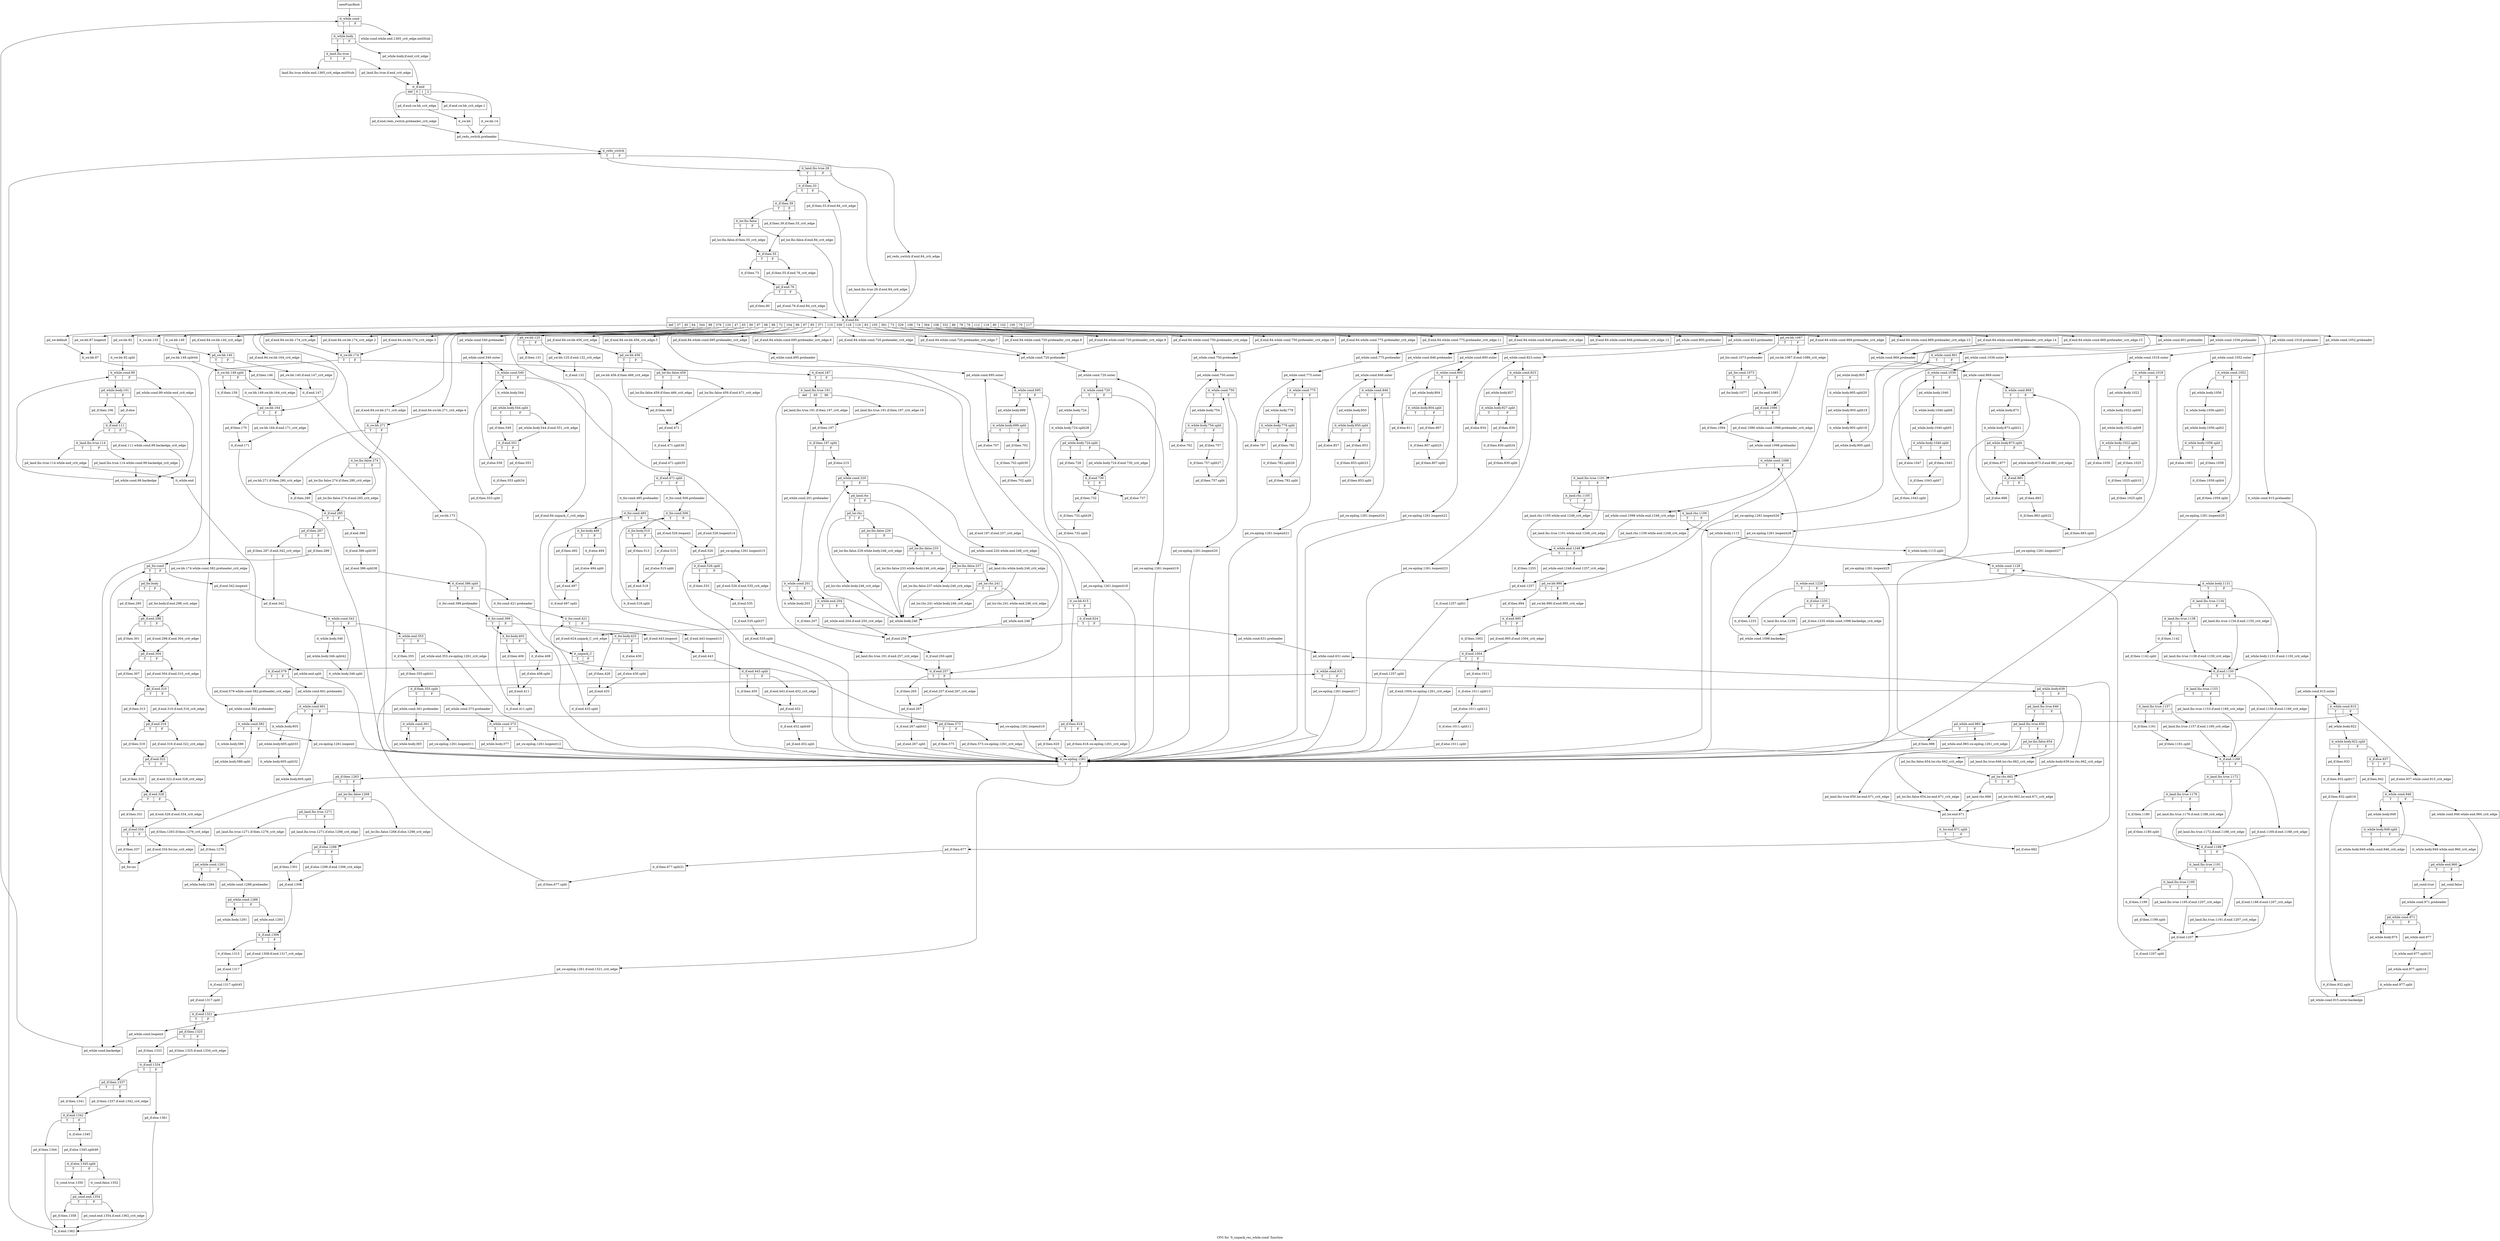 digraph "CFG for 'S_unpack_rec_while.cond' function" {
	label="CFG for 'S_unpack_rec_while.cond' function";

	Node0x4f60270 [shape=record,label="{newFuncRoot}"];
	Node0x4f60270 -> Node0x4fb52f0;
	Node0x4fb5250 [shape=record,label="{while.cond.while.end.1365_crit_edge.exitStub}"];
	Node0x4fb52a0 [shape=record,label="{land.lhs.true.while.end.1365_crit_edge.exitStub}"];
	Node0x4fb52f0 [shape=record,label="{it_while.cond|{<s0>T|<s1>F}}"];
	Node0x4fb52f0:s0 -> Node0x4fb5340;
	Node0x4fb52f0:s1 -> Node0x4fb5250;
	Node0x4fb5340 [shape=record,label="{it_while.body|{<s0>T|<s1>F}}"];
	Node0x4fb5340:s0 -> Node0x4fb53e0;
	Node0x4fb5340:s1 -> Node0x4fb5390;
	Node0x4fb5390 [shape=record,label="{pd_while.body.if.end_crit_edge}"];
	Node0x4fb5390 -> Node0x4fb5480;
	Node0x4fb53e0 [shape=record,label="{it_land.lhs.true|{<s0>T|<s1>F}}"];
	Node0x4fb53e0:s0 -> Node0x4fb52a0;
	Node0x4fb53e0:s1 -> Node0x4fb5430;
	Node0x4fb5430 [shape=record,label="{pd_land.lhs.true.if.end_crit_edge}"];
	Node0x4fb5430 -> Node0x4fb5480;
	Node0x4fb5480 [shape=record,label="{it_if.end|{<s0>def|<s1>0|<s2>1|<s3>2}}"];
	Node0x4fb5480:s0 -> Node0x4fb5610;
	Node0x4fb5480:s1 -> Node0x4fb5570;
	Node0x4fb5480:s2 -> Node0x4fb5520;
	Node0x4fb5480:s3 -> Node0x4fb54d0;
	Node0x4fb54d0 [shape=record,label="{it_sw.bb.14}"];
	Node0x4fb54d0 -> Node0x4fb5660;
	Node0x4fb5520 [shape=record,label="{pd_if.end.sw.bb_crit_edge.1}"];
	Node0x4fb5520 -> Node0x4fb55c0;
	Node0x4fb5570 [shape=record,label="{pd_if.end.sw.bb_crit_edge}"];
	Node0x4fb5570 -> Node0x4fb55c0;
	Node0x4fb55c0 [shape=record,label="{it_sw.bb}"];
	Node0x4fb55c0 -> Node0x4fb5660;
	Node0x4fb5610 [shape=record,label="{pd_if.end.redo_switch.preheader_crit_edge}"];
	Node0x4fb5610 -> Node0x4fb5660;
	Node0x4fb5660 [shape=record,label="{pd_redo_switch.preheader}"];
	Node0x4fb5660 -> Node0x4fb56b0;
	Node0x4fb56b0 [shape=record,label="{it_redo_switch|{<s0>T|<s1>F}}"];
	Node0x4fb56b0:s0 -> Node0x4fb5750;
	Node0x4fb56b0:s1 -> Node0x4fb5700;
	Node0x4fb5700 [shape=record,label="{pd_redo_switch.if.end.84_crit_edge}"];
	Node0x4fb5700 -> Node0x4fb5c00;
	Node0x4fb5750 [shape=record,label="{it_land.lhs.true.28|{<s0>T|<s1>F}}"];
	Node0x4fb5750:s0 -> Node0x4fb57f0;
	Node0x4fb5750:s1 -> Node0x4fb57a0;
	Node0x4fb57a0 [shape=record,label="{pd_land.lhs.true.28.if.end.84_crit_edge}"];
	Node0x4fb57a0 -> Node0x4fb5c00;
	Node0x4fb57f0 [shape=record,label="{it_if.then.33|{<s0>T|<s1>F}}"];
	Node0x4fb57f0:s0 -> Node0x4fb5890;
	Node0x4fb57f0:s1 -> Node0x4fb5840;
	Node0x4fb5840 [shape=record,label="{pd_if.then.33.if.end.84_crit_edge}"];
	Node0x4fb5840 -> Node0x4fb5c00;
	Node0x4fb5890 [shape=record,label="{it_if.then.39|{<s0>T|<s1>F}}"];
	Node0x4fb5890:s0 -> Node0x4fb5930;
	Node0x4fb5890:s1 -> Node0x4fb58e0;
	Node0x4fb58e0 [shape=record,label="{pd_if.then.39.if.then.55_crit_edge}"];
	Node0x4fb58e0 -> Node0x4fb5a20;
	Node0x4fb5930 [shape=record,label="{it_lor.lhs.false|{<s0>T|<s1>F}}"];
	Node0x4fb5930:s0 -> Node0x4fb59d0;
	Node0x4fb5930:s1 -> Node0x4fb5980;
	Node0x4fb5980 [shape=record,label="{pd_lor.lhs.false.if.end.84_crit_edge}"];
	Node0x4fb5980 -> Node0x4fb5c00;
	Node0x4fb59d0 [shape=record,label="{pd_lor.lhs.false.if.then.55_crit_edge}"];
	Node0x4fb59d0 -> Node0x4fb5a20;
	Node0x4fb5a20 [shape=record,label="{it_if.then.55|{<s0>T|<s1>F}}"];
	Node0x4fb5a20:s0 -> Node0x4fb5ac0;
	Node0x4fb5a20:s1 -> Node0x4fb5a70;
	Node0x4fb5a70 [shape=record,label="{pd_if.then.55.if.end.76_crit_edge}"];
	Node0x4fb5a70 -> Node0x4fb5b10;
	Node0x4fb5ac0 [shape=record,label="{it_if.then.73}"];
	Node0x4fb5ac0 -> Node0x4fb5b10;
	Node0x4fb5b10 [shape=record,label="{pd_if.end.76|{<s0>T|<s1>F}}"];
	Node0x4fb5b10:s0 -> Node0x4fb5bb0;
	Node0x4fb5b10:s1 -> Node0x4fb5b60;
	Node0x4fb5b60 [shape=record,label="{pd_if.end.76.if.end.84_crit_edge}"];
	Node0x4fb5b60 -> Node0x4fb5c00;
	Node0x4fb5bb0 [shape=record,label="{pd_if.then.80}"];
	Node0x4fb5bb0 -> Node0x4fb5c00;
	Node0x4fb5c00 [shape=record,label="{it_if.end.84|{<s0>def|<s1>37|<s2>40|<s3>64|<s4>344|<s5>88|<s6>376|<s7>120|<s8>47|<s9>65|<s10>90|<s11>97|<s12>66|<s13>98|<s14>72|<s15>104|<s16>99|<s17>67|<s18>85|<s19>371|<s20>115|<s21>339|<s22>118|<s23>110|<s24>83|<s25>105|<s26>361|<s27>73|<s28>329|<s29>106|<s30>74|<s31>364|<s32>108|<s33>332|<s34>86|<s35>78|<s36>76|<s37>112|<s38>119|<s39>80|<s40>102|<s41>100|<s42>70|<s43>117}}"];
	Node0x4fb5c00:s0 -> Node0x4fbec60;
	Node0x4fb5c00:s1 -> Node0x4fbec10;
	Node0x4fb5c00:s2 -> Node0x4fbda90;
	Node0x4fb5c00:s3 -> Node0x4fbd950;
	Node0x4fb5c00:s4 -> Node0x4fbd7c0;
	Node0x4fb5c00:s5 -> Node0x4fbd770;
	Node0x4fb5c00:s6 -> Node0x4fbd540;
	Node0x4fb5c00:s7 -> Node0x4fbd4f0;
	Node0x4fb5c00:s8 -> Node0x4fbd4a0;
	Node0x4fb5c00:s9 -> Node0x4fbc730;
	Node0x4fb5c00:s10 -> Node0x4fbc6e0;
	Node0x4fb5c00:s11 -> Node0x4fbc690;
	Node0x4fb5c00:s12 -> Node0x4fbb060;
	Node0x4fb5c00:s13 -> Node0x4fbb010;
	Node0x4fb5c00:s14 -> Node0x4fba7f0;
	Node0x4fb5c00:s15 -> Node0x4fba7a0;
	Node0x4fb5c00:s16 -> Node0x4fba480;
	Node0x4fb5c00:s17 -> Node0x4fba110;
	Node0x4fb5c00:s18 -> Node0x4fb9940;
	Node0x4fb5c00:s19 -> Node0x4fb96c0;
	Node0x4fb5c00:s20 -> Node0x4fb9670;
	Node0x4fb5c00:s21 -> Node0x4fb9300;
	Node0x4fb5c00:s22 -> Node0x4fb92b0;
	Node0x4fb5c00:s23 -> Node0x4fb9260;
	Node0x4fb5c00:s24 -> Node0x4fb9210;
	Node0x4fb5c00:s25 -> Node0x4fb8f90;
	Node0x4fb5c00:s26 -> Node0x4fb8f40;
	Node0x4fb5c00:s27 -> Node0x4fb8cc0;
	Node0x4fb5c00:s28 -> Node0x4fb8c70;
	Node0x4fb5c00:s29 -> Node0x4fb8a40;
	Node0x4fb5c00:s30 -> Node0x4fb8810;
	Node0x4fb5c00:s31 -> Node0x4fb8590;
	Node0x4fb5c00:s32 -> Node0x4fb8540;
	Node0x4fb5c00:s33 -> Node0x4fb81d0;
	Node0x4fb5c00:s34 -> Node0x4fb8180;
	Node0x4fb5c00:s35 -> Node0x4fb8130;
	Node0x4fb5c00:s36 -> Node0x4fb80e0;
	Node0x4fb5c00:s37 -> Node0x4fb7fa0;
	Node0x4fb5c00:s38 -> Node0x4fb7820;
	Node0x4fb5c00:s39 -> Node0x4fb7550;
	Node0x4fb5c00:s40 -> Node0x4fb7320;
	Node0x4fb5c00:s41 -> Node0x4fb70f0;
	Node0x4fb5c00:s42 -> Node0x4fb6ec0;
	Node0x4fb5c00:s43 -> Node0x4fb5c50;
	Node0x4fb5c50 [shape=record,label="{pd_sw.bb.1067|{<s0>T|<s1>F}}"];
	Node0x4fb5c50:s0 -> Node0x4fb5cf0;
	Node0x4fb5c50:s1 -> Node0x4fb5ca0;
	Node0x4fb5ca0 [shape=record,label="{pd_sw.bb.1067.if.end.1086_crit_edge}"];
	Node0x4fb5ca0 -> Node0x4fb5de0;
	Node0x4fb5cf0 [shape=record,label="{pd_for.cond.1073.preheader}"];
	Node0x4fb5cf0 -> Node0x4fb5d40;
	Node0x4fb5d40 [shape=record,label="{pd_for.cond.1073|{<s0>T|<s1>F}}"];
	Node0x4fb5d40:s0 -> Node0x4fb6e70;
	Node0x4fb5d40:s1 -> Node0x4fb5d90;
	Node0x4fb5d90 [shape=record,label="{pd_for.end.1085}"];
	Node0x4fb5d90 -> Node0x4fb5de0;
	Node0x4fb5de0 [shape=record,label="{pd_if.end.1086|{<s0>T|<s1>F}}"];
	Node0x4fb5de0:s0 -> Node0x4fb5e80;
	Node0x4fb5de0:s1 -> Node0x4fb5e30;
	Node0x4fb5e30 [shape=record,label="{pd_if.end.1086.while.cond.1098.preheader_crit_edge}"];
	Node0x4fb5e30 -> Node0x4fb5ed0;
	Node0x4fb5e80 [shape=record,label="{pd_if.then.1094}"];
	Node0x4fb5e80 -> Node0x4fb5ed0;
	Node0x4fb5ed0 [shape=record,label="{pd_while.cond.1098.preheader}"];
	Node0x4fb5ed0 -> Node0x4fb5f20;
	Node0x4fb5f20 [shape=record,label="{it_while.cond.1098|{<s0>T|<s1>F}}"];
	Node0x4fb5f20:s0 -> Node0x4fb5fc0;
	Node0x4fb5f20:s1 -> Node0x4fb5f70;
	Node0x4fb5f70 [shape=record,label="{pd_while.cond.1098.while.end.1248_crit_edge}"];
	Node0x4fb5f70 -> Node0x4fb61a0;
	Node0x4fb5fc0 [shape=record,label="{it_land.lhs.true.1101|{<s0>T|<s1>F}}"];
	Node0x4fb5fc0:s0 -> Node0x4fb6060;
	Node0x4fb5fc0:s1 -> Node0x4fb6010;
	Node0x4fb6010 [shape=record,label="{pd_land.lhs.true.1101.while.end.1248_crit_edge}"];
	Node0x4fb6010 -> Node0x4fb61a0;
	Node0x4fb6060 [shape=record,label="{it_land.rhs.1105|{<s0>T|<s1>F}}"];
	Node0x4fb6060:s0 -> Node0x4fb6100;
	Node0x4fb6060:s1 -> Node0x4fb60b0;
	Node0x4fb60b0 [shape=record,label="{pd_land.rhs.1105.while.end.1248_crit_edge}"];
	Node0x4fb60b0 -> Node0x4fb61a0;
	Node0x4fb6100 [shape=record,label="{it_land.rhs.1109|{<s0>T|<s1>F}}"];
	Node0x4fb6100:s0 -> Node0x4fb62e0;
	Node0x4fb6100:s1 -> Node0x4fb6150;
	Node0x4fb6150 [shape=record,label="{pd_land.rhs.1109.while.end.1248_crit_edge}"];
	Node0x4fb6150 -> Node0x4fb61a0;
	Node0x4fb61a0 [shape=record,label="{it_while.end.1248|{<s0>T|<s1>F}}"];
	Node0x4fb61a0:s0 -> Node0x4fb6240;
	Node0x4fb61a0:s1 -> Node0x4fb61f0;
	Node0x4fb61f0 [shape=record,label="{pd_while.end.1248.if.end.1257_crit_edge}"];
	Node0x4fb61f0 -> Node0x4fb6290;
	Node0x4fb6240 [shape=record,label="{it_if.then.1255}"];
	Node0x4fb6240 -> Node0x4fb6290;
	Node0x4fb6290 [shape=record,label="{pd_if.end.1257}"];
	Node0x4fb6290 -> Node0x6824f20;
	Node0x6824f20 [shape=record,label="{it_if.end.1257.split1}"];
	Node0x6824f20 -> Node0x6825070;
	Node0x6825070 [shape=record,label="{pd_if.end.1257.split}"];
	Node0x6825070 -> Node0x4fbdea0;
	Node0x4fb62e0 [shape=record,label="{pd_while.body.1115}"];
	Node0x4fb62e0 -> Node0x68252e0;
	Node0x68252e0 [shape=record,label="{it_while.body.1115.split}"];
	Node0x68252e0 -> Node0x4fb6330;
	Node0x4fb6330 [shape=record,label="{it_while.cond.1128|{<s0>T|<s1>F}}"];
	Node0x4fb6330:s0 -> Node0x4fb6560;
	Node0x4fb6330:s1 -> Node0x4fb6380;
	Node0x4fb6380 [shape=record,label="{it_while.end.1229|{<s0>T|<s1>F}}"];
	Node0x4fb6380:s0 -> Node0x4fb64c0;
	Node0x4fb6380:s1 -> Node0x4fb63d0;
	Node0x4fb63d0 [shape=record,label="{it_if.else.1235|{<s0>T|<s1>F}}"];
	Node0x4fb63d0:s0 -> Node0x4fb6470;
	Node0x4fb63d0:s1 -> Node0x4fb6420;
	Node0x4fb6420 [shape=record,label="{pd_if.else.1235.while.cond.1098.backedge_crit_edge}"];
	Node0x4fb6420 -> Node0x4fb6510;
	Node0x4fb6470 [shape=record,label="{it_land.lhs.true.1239}"];
	Node0x4fb6470 -> Node0x4fb6510;
	Node0x4fb64c0 [shape=record,label="{it_if.then.1233}"];
	Node0x4fb64c0 -> Node0x4fb6510;
	Node0x4fb6510 [shape=record,label="{pd_while.cond.1098.backedge}"];
	Node0x4fb6510 -> Node0x4fb5f20;
	Node0x4fb6560 [shape=record,label="{it_while.body.1131|{<s0>T|<s1>F}}"];
	Node0x4fb6560:s0 -> Node0x4fb6600;
	Node0x4fb6560:s1 -> Node0x4fb65b0;
	Node0x4fb65b0 [shape=record,label="{pd_while.body.1131.if.end.1150_crit_edge}"];
	Node0x4fb65b0 -> Node0x4fb6790;
	Node0x4fb6600 [shape=record,label="{it_land.lhs.true.1134|{<s0>T|<s1>F}}"];
	Node0x4fb6600:s0 -> Node0x4fb66a0;
	Node0x4fb6600:s1 -> Node0x4fb6650;
	Node0x4fb6650 [shape=record,label="{pd_land.lhs.true.1134.if.end.1150_crit_edge}"];
	Node0x4fb6650 -> Node0x4fb6790;
	Node0x4fb66a0 [shape=record,label="{it_land.lhs.true.1138|{<s0>T|<s1>F}}"];
	Node0x4fb66a0:s0 -> Node0x4fb6740;
	Node0x4fb66a0:s1 -> Node0x4fb66f0;
	Node0x4fb66f0 [shape=record,label="{pd_land.lhs.true.1138.if.end.1150_crit_edge}"];
	Node0x4fb66f0 -> Node0x4fb6790;
	Node0x4fb6740 [shape=record,label="{it_if.then.1142}"];
	Node0x4fb6740 -> Node0x68260a0;
	Node0x68260a0 [shape=record,label="{pd_if.then.1142.split}"];
	Node0x68260a0 -> Node0x4fb6790;
	Node0x4fb6790 [shape=record,label="{it_if.end.1150|{<s0>T|<s1>F}}"];
	Node0x4fb6790:s0 -> Node0x4fb6830;
	Node0x4fb6790:s1 -> Node0x4fb67e0;
	Node0x4fb67e0 [shape=record,label="{pd_if.end.1150.if.end.1169_crit_edge}"];
	Node0x4fb67e0 -> Node0x4fb69c0;
	Node0x4fb6830 [shape=record,label="{it_land.lhs.true.1153|{<s0>T|<s1>F}}"];
	Node0x4fb6830:s0 -> Node0x4fb68d0;
	Node0x4fb6830:s1 -> Node0x4fb6880;
	Node0x4fb6880 [shape=record,label="{pd_land.lhs.true.1153.if.end.1169_crit_edge}"];
	Node0x4fb6880 -> Node0x4fb69c0;
	Node0x4fb68d0 [shape=record,label="{it_land.lhs.true.1157|{<s0>T|<s1>F}}"];
	Node0x4fb68d0:s0 -> Node0x4fb6970;
	Node0x4fb68d0:s1 -> Node0x4fb6920;
	Node0x4fb6920 [shape=record,label="{pd_land.lhs.true.1157.if.end.1169_crit_edge}"];
	Node0x4fb6920 -> Node0x4fb69c0;
	Node0x4fb6970 [shape=record,label="{it_if.then.1161}"];
	Node0x4fb6970 -> Node0x68254e0;
	Node0x68254e0 [shape=record,label="{pd_if.then.1161.split}"];
	Node0x68254e0 -> Node0x4fb69c0;
	Node0x4fb69c0 [shape=record,label="{it_if.end.1169|{<s0>T|<s1>F}}"];
	Node0x4fb69c0:s0 -> Node0x4fb6a60;
	Node0x4fb69c0:s1 -> Node0x4fb6a10;
	Node0x4fb6a10 [shape=record,label="{pd_if.end.1169.if.end.1188_crit_edge}"];
	Node0x4fb6a10 -> Node0x4fb6bf0;
	Node0x4fb6a60 [shape=record,label="{it_land.lhs.true.1172|{<s0>T|<s1>F}}"];
	Node0x4fb6a60:s0 -> Node0x4fb6b00;
	Node0x4fb6a60:s1 -> Node0x4fb6ab0;
	Node0x4fb6ab0 [shape=record,label="{pd_land.lhs.true.1172.if.end.1188_crit_edge}"];
	Node0x4fb6ab0 -> Node0x4fb6bf0;
	Node0x4fb6b00 [shape=record,label="{it_land.lhs.true.1176|{<s0>T|<s1>F}}"];
	Node0x4fb6b00:s0 -> Node0x4fb6ba0;
	Node0x4fb6b00:s1 -> Node0x4fb6b50;
	Node0x4fb6b50 [shape=record,label="{pd_land.lhs.true.1176.if.end.1188_crit_edge}"];
	Node0x4fb6b50 -> Node0x4fb6bf0;
	Node0x4fb6ba0 [shape=record,label="{it_if.then.1180}"];
	Node0x4fb6ba0 -> Node0x6825830;
	Node0x6825830 [shape=record,label="{pd_if.then.1180.split}"];
	Node0x6825830 -> Node0x4fb6bf0;
	Node0x4fb6bf0 [shape=record,label="{it_if.end.1188|{<s0>T|<s1>F}}"];
	Node0x4fb6bf0:s0 -> Node0x4fb6c90;
	Node0x4fb6bf0:s1 -> Node0x4fb6c40;
	Node0x4fb6c40 [shape=record,label="{pd_if.end.1188.if.end.1207_crit_edge}"];
	Node0x4fb6c40 -> Node0x4fb6e20;
	Node0x4fb6c90 [shape=record,label="{it_land.lhs.true.1191|{<s0>T|<s1>F}}"];
	Node0x4fb6c90:s0 -> Node0x4fb6d30;
	Node0x4fb6c90:s1 -> Node0x4fb6ce0;
	Node0x4fb6ce0 [shape=record,label="{pd_land.lhs.true.1191.if.end.1207_crit_edge}"];
	Node0x4fb6ce0 -> Node0x4fb6e20;
	Node0x4fb6d30 [shape=record,label="{it_land.lhs.true.1195|{<s0>T|<s1>F}}"];
	Node0x4fb6d30:s0 -> Node0x4fb6dd0;
	Node0x4fb6d30:s1 -> Node0x4fb6d80;
	Node0x4fb6d80 [shape=record,label="{pd_land.lhs.true.1195.if.end.1207_crit_edge}"];
	Node0x4fb6d80 -> Node0x4fb6e20;
	Node0x4fb6dd0 [shape=record,label="{it_if.then.1199}"];
	Node0x4fb6dd0 -> Node0x6826020;
	Node0x6826020 [shape=record,label="{pd_if.then.1199.split}"];
	Node0x6826020 -> Node0x4fb6e20;
	Node0x4fb6e20 [shape=record,label="{pd_if.end.1207}"];
	Node0x4fb6e20 -> Node0x6825980;
	Node0x6825980 [shape=record,label="{it_if.end.1207.split}"];
	Node0x6825980 -> Node0x4fb6330;
	Node0x4fb6e70 [shape=record,label="{pd_for.body.1077}"];
	Node0x4fb6e70 -> Node0x4fb5d40;
	Node0x4fb6ec0 [shape=record,label="{pd_while.cond.1052.preheader}"];
	Node0x4fb6ec0 -> Node0x4fb6f10;
	Node0x4fb6f10 [shape=record,label="{pd_while.cond.1052.outer}"];
	Node0x4fb6f10 -> Node0x4fb6f60;
	Node0x4fb6f60 [shape=record,label="{it_while.cond.1052|{<s0>T|<s1>F}}"];
	Node0x4fb6f60:s0 -> Node0x4fb7000;
	Node0x4fb6f60:s1 -> Node0x4fb6fb0;
	Node0x4fb6fb0 [shape=record,label="{pd_sw.epilog.1261.loopexit29}"];
	Node0x4fb6fb0 -> Node0x4fbdea0;
	Node0x4fb7000 [shape=record,label="{pd_while.body.1056}"];
	Node0x4fb7000 -> Node0x6827420;
	Node0x6827420 [shape=record,label="{it_while.body.1056.split3}"];
	Node0x6827420 -> Node0x68267f0;
	Node0x68267f0 [shape=record,label="{pd_while.body.1056.split2}"];
	Node0x68267f0 -> Node0x6826450;
	Node0x6826450 [shape=record,label="{it_while.body.1056.split|{<s0>T|<s1>F}}"];
	Node0x6826450:s0 -> Node0x4fb70a0;
	Node0x6826450:s1 -> Node0x4fb7050;
	Node0x4fb7050 [shape=record,label="{pd_if.then.1059}"];
	Node0x4fb7050 -> Node0x6827630;
	Node0x6827630 [shape=record,label="{it_if.then.1059.split4}"];
	Node0x6827630 -> Node0x6826e10;
	Node0x6826e10 [shape=record,label="{pd_if.then.1059.split}"];
	Node0x6826e10 -> Node0x4fb6f60;
	Node0x4fb70a0 [shape=record,label="{pd_if.else.1063}"];
	Node0x4fb70a0 -> Node0x4fb6f10;
	Node0x4fb70f0 [shape=record,label="{pd_while.cond.1036.preheader}"];
	Node0x4fb70f0 -> Node0x4fb7140;
	Node0x4fb7140 [shape=record,label="{pd_while.cond.1036.outer}"];
	Node0x4fb7140 -> Node0x4fb7190;
	Node0x4fb7190 [shape=record,label="{it_while.cond.1036|{<s0>T|<s1>F}}"];
	Node0x4fb7190:s0 -> Node0x4fb7230;
	Node0x4fb7190:s1 -> Node0x4fb71e0;
	Node0x4fb71e0 [shape=record,label="{pd_sw.epilog.1261.loopexit28}"];
	Node0x4fb71e0 -> Node0x4fbdea0;
	Node0x4fb7230 [shape=record,label="{pd_while.body.1040}"];
	Node0x4fb7230 -> Node0x6820460;
	Node0x6820460 [shape=record,label="{it_while.body.1040.split6}"];
	Node0x6820460 -> Node0x6828a80;
	Node0x6828a80 [shape=record,label="{pd_while.body.1040.split5}"];
	Node0x6828a80 -> Node0x6826e90;
	Node0x6826e90 [shape=record,label="{it_while.body.1040.split|{<s0>T|<s1>F}}"];
	Node0x6826e90:s0 -> Node0x4fb72d0;
	Node0x6826e90:s1 -> Node0x4fb7280;
	Node0x4fb7280 [shape=record,label="{pd_if.then.1043}"];
	Node0x4fb7280 -> Node0x6821430;
	Node0x6821430 [shape=record,label="{it_if.then.1043.split7}"];
	Node0x6821430 -> Node0x6821aa0;
	Node0x6821aa0 [shape=record,label="{pd_if.then.1043.split}"];
	Node0x6821aa0 -> Node0x4fb7190;
	Node0x4fb72d0 [shape=record,label="{pd_if.else.1047}"];
	Node0x4fb72d0 -> Node0x4fb7140;
	Node0x4fb7320 [shape=record,label="{pd_while.cond.1018.preheader}"];
	Node0x4fb7320 -> Node0x4fb7370;
	Node0x4fb7370 [shape=record,label="{pd_while.cond.1018.outer}"];
	Node0x4fb7370 -> Node0x4fb73c0;
	Node0x4fb73c0 [shape=record,label="{it_while.cond.1018|{<s0>T|<s1>F}}"];
	Node0x4fb73c0:s0 -> Node0x4fb7460;
	Node0x4fb73c0:s1 -> Node0x4fb7410;
	Node0x4fb7410 [shape=record,label="{pd_sw.epilog.1261.loopexit27}"];
	Node0x4fb7410 -> Node0x4fbdea0;
	Node0x4fb7460 [shape=record,label="{pd_while.body.1022}"];
	Node0x4fb7460 -> Node0x6820900;
	Node0x6820900 [shape=record,label="{it_while.body.1022.split9}"];
	Node0x6820900 -> Node0x6820d40;
	Node0x6820d40 [shape=record,label="{pd_while.body.1022.split8}"];
	Node0x6820d40 -> Node0x6820f80;
	Node0x6820f80 [shape=record,label="{it_while.body.1022.split|{<s0>T|<s1>F}}"];
	Node0x6820f80:s0 -> Node0x4fb7500;
	Node0x6820f80:s1 -> Node0x4fb74b0;
	Node0x4fb74b0 [shape=record,label="{pd_if.then.1025}"];
	Node0x4fb74b0 -> Node0x6820030;
	Node0x6820030 [shape=record,label="{it_if.then.1025.split10}"];
	Node0x6820030 -> Node0x68205e0;
	Node0x68205e0 [shape=record,label="{pd_if.then.1025.split}"];
	Node0x68205e0 -> Node0x4fb73c0;
	Node0x4fb7500 [shape=record,label="{pd_if.else.1030}"];
	Node0x4fb7500 -> Node0x4fb7370;
	Node0x4fb7550 [shape=record,label="{pd_sw.bb.990|{<s0>T|<s1>F}}"];
	Node0x4fb7550:s0 -> Node0x4fb75f0;
	Node0x4fb7550:s1 -> Node0x4fb75a0;
	Node0x4fb75a0 [shape=record,label="{pd_sw.bb.990.if.end.995_crit_edge}"];
	Node0x4fb75a0 -> Node0x4fb7640;
	Node0x4fb75f0 [shape=record,label="{pd_if.then.994}"];
	Node0x4fb75f0 -> Node0x4fb7640;
	Node0x4fb7640 [shape=record,label="{it_if.end.995|{<s0>T|<s1>F}}"];
	Node0x4fb7640:s0 -> Node0x4fb76e0;
	Node0x4fb7640:s1 -> Node0x4fb7690;
	Node0x4fb7690 [shape=record,label="{pd_if.end.995.if.end.1004_crit_edge}"];
	Node0x4fb7690 -> Node0x4fb7730;
	Node0x4fb76e0 [shape=record,label="{it_if.then.1002}"];
	Node0x4fb76e0 -> Node0x4fb7730;
	Node0x4fb7730 [shape=record,label="{it_if.end.1004|{<s0>T|<s1>F}}"];
	Node0x4fb7730:s0 -> Node0x4fb77d0;
	Node0x4fb7730:s1 -> Node0x4fb7780;
	Node0x4fb7780 [shape=record,label="{pd_if.else.1011}"];
	Node0x4fb7780 -> Node0x681eee0;
	Node0x681eee0 [shape=record,label="{it_if.else.1011.split13}"];
	Node0x681eee0 -> Node0x681f200;
	Node0x681f200 [shape=record,label="{pd_if.else.1011.split12}"];
	Node0x681f200 -> Node0x681ffb0;
	Node0x681ffb0 [shape=record,label="{it_if.else.1011.split11}"];
	Node0x681ffb0 -> Node0x6820130;
	Node0x6820130 [shape=record,label="{pd_if.else.1011.split}"];
	Node0x6820130 -> Node0x4fbdea0;
	Node0x4fb77d0 [shape=record,label="{pd_if.end.1004.sw.epilog.1261_crit_edge}"];
	Node0x4fb77d0 -> Node0x4fbdea0;
	Node0x4fb7820 [shape=record,label="{it_while.cond.915.preheader}"];
	Node0x4fb7820 -> Node0x4fb7870;
	Node0x4fb7870 [shape=record,label="{pd_while.cond.915.outer}"];
	Node0x4fb7870 -> Node0x4fb78c0;
	Node0x4fb78c0 [shape=record,label="{it_while.cond.915|{<s0>T|<s1>F}}"];
	Node0x4fb78c0:s0 -> Node0x4fb7a00;
	Node0x4fb78c0:s1 -> Node0x4fb7910;
	Node0x4fb7910 [shape=record,label="{pd_while.end.983|{<s0>T|<s1>F}}"];
	Node0x4fb7910:s0 -> Node0x4fb79b0;
	Node0x4fb7910:s1 -> Node0x4fb7960;
	Node0x4fb7960 [shape=record,label="{pd_while.end.983.sw.epilog.1261_crit_edge}"];
	Node0x4fb7960 -> Node0x4fbdea0;
	Node0x4fb79b0 [shape=record,label="{pd_if.then.988}"];
	Node0x4fb79b0 -> Node0x4fbdea0;
	Node0x4fb7a00 [shape=record,label="{pd_while.body.922}"];
	Node0x4fb7a00 -> Node0x681ed60;
	Node0x681ed60 [shape=record,label="{it_while.body.922.split|{<s0>T|<s1>F}}"];
	Node0x681ed60:s0 -> Node0x4fb7f00;
	Node0x681ed60:s1 -> Node0x4fb7a50;
	Node0x4fb7a50 [shape=record,label="{it_if.else.937|{<s0>T|<s1>F}}"];
	Node0x4fb7a50:s0 -> Node0x4fb7af0;
	Node0x4fb7a50:s1 -> Node0x4fb7aa0;
	Node0x4fb7aa0 [shape=record,label="{pd_if.else.937.while.cond.915_crit_edge}"];
	Node0x4fb7aa0 -> Node0x4fb78c0;
	Node0x4fb7af0 [shape=record,label="{pd_if.then.942}"];
	Node0x4fb7af0 -> Node0x4fb7b40;
	Node0x4fb7b40 [shape=record,label="{it_while.cond.946|{<s0>T|<s1>F}}"];
	Node0x4fb7b40:s0 -> Node0x4fb7be0;
	Node0x4fb7b40:s1 -> Node0x4fb7b90;
	Node0x4fb7b90 [shape=record,label="{pd_while.cond.946.while.end.960_crit_edge}"];
	Node0x4fb7b90 -> Node0x4fb7c80;
	Node0x4fb7be0 [shape=record,label="{pd_while.body.949}"];
	Node0x4fb7be0 -> Node0x681e840;
	Node0x681e840 [shape=record,label="{it_while.body.949.split|{<s0>T|<s1>F}}"];
	Node0x681e840:s0 -> Node0x4fb7eb0;
	Node0x681e840:s1 -> Node0x4fb7c30;
	Node0x4fb7c30 [shape=record,label="{it_while.body.949.while.end.960_crit_edge}"];
	Node0x4fb7c30 -> Node0x4fb7c80;
	Node0x4fb7c80 [shape=record,label="{pd_while.end.960|{<s0>T|<s1>F}}"];
	Node0x4fb7c80:s0 -> Node0x4fb7d20;
	Node0x4fb7c80:s1 -> Node0x4fb7cd0;
	Node0x4fb7cd0 [shape=record,label="{pd_cond.false}"];
	Node0x4fb7cd0 -> Node0x4fb7d70;
	Node0x4fb7d20 [shape=record,label="{pd_cond.true}"];
	Node0x4fb7d20 -> Node0x4fb7d70;
	Node0x4fb7d70 [shape=record,label="{pd_while.cond.971.preheader}"];
	Node0x4fb7d70 -> Node0x4fb7dc0;
	Node0x4fb7dc0 [shape=record,label="{pd_while.cond.971|{<s0>T|<s1>F}}"];
	Node0x4fb7dc0:s0 -> Node0x4fb7e60;
	Node0x4fb7dc0:s1 -> Node0x4fb7e10;
	Node0x4fb7e10 [shape=record,label="{pd_while.end.977}"];
	Node0x4fb7e10 -> Node0x681dca0;
	Node0x681dca0 [shape=record,label="{it_while.end.977.split15}"];
	Node0x681dca0 -> Node0x681e290;
	Node0x681e290 [shape=record,label="{pd_while.end.977.split14}"];
	Node0x681e290 -> Node0x681e110;
	Node0x681e110 [shape=record,label="{it_while.end.977.split}"];
	Node0x681e110 -> Node0x4fb7f50;
	Node0x4fb7e60 [shape=record,label="{pd_while.body.975}"];
	Node0x4fb7e60 -> Node0x4fb7dc0;
	Node0x4fb7eb0 [shape=record,label="{pd_while.body.949.while.cond.946_crit_edge}"];
	Node0x4fb7eb0 -> Node0x4fb7b40;
	Node0x4fb7f00 [shape=record,label="{pd_if.then.932}"];
	Node0x4fb7f00 -> Node0x681ced0;
	Node0x681ced0 [shape=record,label="{it_if.then.932.split17}"];
	Node0x681ced0 -> Node0x681d350;
	Node0x681d350 [shape=record,label="{pd_if.then.932.split16}"];
	Node0x681d350 -> Node0x681d5b0;
	Node0x681d5b0 [shape=record,label="{it_if.then.932.split}"];
	Node0x681d5b0 -> Node0x4fb7f50;
	Node0x4fb7f50 [shape=record,label="{pd_while.cond.915.outer.backedge}"];
	Node0x4fb7f50 -> Node0x4fb7870;
	Node0x4fb7fa0 [shape=record,label="{pd_while.cond.901.preheader}"];
	Node0x4fb7fa0 -> Node0x4fb7ff0;
	Node0x4fb7ff0 [shape=record,label="{it_while.cond.901|{<s0>T|<s1>F}}"];
	Node0x4fb7ff0:s0 -> Node0x4fb8090;
	Node0x4fb7ff0:s1 -> Node0x4fb8040;
	Node0x4fb8040 [shape=record,label="{pd_sw.epilog.1261.loopexit26}"];
	Node0x4fb8040 -> Node0x4fbdea0;
	Node0x4fb8090 [shape=record,label="{pd_while.body.905}"];
	Node0x4fb8090 -> Node0x681af30;
	Node0x681af30 [shape=record,label="{it_while.body.905.split20}"];
	Node0x681af30 -> Node0x681c7a0;
	Node0x681c7a0 [shape=record,label="{pd_while.body.905.split19}"];
	Node0x681c7a0 -> Node0x681c9a0;
	Node0x681c9a0 [shape=record,label="{it_while.body.905.split18}"];
	Node0x681c9a0 -> Node0x681ccd0;
	Node0x681ccd0 [shape=record,label="{pd_while.body.905.split}"];
	Node0x681ccd0 -> Node0x4fb7ff0;
	Node0x4fb80e0 [shape=record,label="{pd_if.end.84.while.cond.869.preheader_crit_edge.15}"];
	Node0x4fb80e0 -> Node0x4fb8220;
	Node0x4fb8130 [shape=record,label="{pd_if.end.84.while.cond.869.preheader_crit_edge.14}"];
	Node0x4fb8130 -> Node0x4fb8220;
	Node0x4fb8180 [shape=record,label="{pd_if.end.84.while.cond.869.preheader_crit_edge.13}"];
	Node0x4fb8180 -> Node0x4fb8220;
	Node0x4fb81d0 [shape=record,label="{pd_if.end.84.while.cond.869.preheader_crit_edge}"];
	Node0x4fb81d0 -> Node0x4fb8220;
	Node0x4fb8220 [shape=record,label="{pd_while.cond.869.preheader}"];
	Node0x4fb8220 -> Node0x4fb8270;
	Node0x4fb8270 [shape=record,label="{pd_while.cond.869.outer}"];
	Node0x4fb8270 -> Node0x4fb82c0;
	Node0x4fb82c0 [shape=record,label="{it_while.cond.869|{<s0>T|<s1>F}}"];
	Node0x4fb82c0:s0 -> Node0x4fb8360;
	Node0x4fb82c0:s1 -> Node0x4fb8310;
	Node0x4fb8310 [shape=record,label="{pd_sw.epilog.1261.loopexit25}"];
	Node0x4fb8310 -> Node0x4fbdea0;
	Node0x4fb8360 [shape=record,label="{pd_while.body.873}"];
	Node0x4fb8360 -> Node0x681b9e0;
	Node0x681b9e0 [shape=record,label="{it_while.body.873.split21}"];
	Node0x681b9e0 -> Node0x681be00;
	Node0x681be00 [shape=record,label="{pd_while.body.873.split|{<s0>T|<s1>F}}"];
	Node0x681be00:s0 -> Node0x4fb8400;
	Node0x681be00:s1 -> Node0x4fb83b0;
	Node0x4fb83b0 [shape=record,label="{pd_while.body.873.if.end.881_crit_edge}"];
	Node0x4fb83b0 -> Node0x4fb8450;
	Node0x4fb8400 [shape=record,label="{pd_if.then.877}"];
	Node0x4fb8400 -> Node0x4fb8450;
	Node0x4fb8450 [shape=record,label="{it_if.end.881|{<s0>T|<s1>F}}"];
	Node0x4fb8450:s0 -> Node0x4fb84f0;
	Node0x4fb8450:s1 -> Node0x4fb84a0;
	Node0x4fb84a0 [shape=record,label="{pd_if.then.883}"];
	Node0x4fb84a0 -> Node0x681b2b0;
	Node0x681b2b0 [shape=record,label="{it_if.then.883.split22}"];
	Node0x681b2b0 -> Node0x681b560;
	Node0x681b560 [shape=record,label="{pd_if.then.883.split}"];
	Node0x681b560 -> Node0x4fb82c0;
	Node0x4fb84f0 [shape=record,label="{pd_if.else.888}"];
	Node0x4fb84f0 -> Node0x4fb8270;
	Node0x4fb8540 [shape=record,label="{pd_if.end.84.while.cond.846.preheader_crit_edge.12}"];
	Node0x4fb8540 -> Node0x4fb85e0;
	Node0x4fb8590 [shape=record,label="{pd_if.end.84.while.cond.846.preheader_crit_edge}"];
	Node0x4fb8590 -> Node0x4fb85e0;
	Node0x4fb85e0 [shape=record,label="{pd_while.cond.846.preheader}"];
	Node0x4fb85e0 -> Node0x4fb8630;
	Node0x4fb8630 [shape=record,label="{pd_while.cond.846.outer}"];
	Node0x4fb8630 -> Node0x4fb8680;
	Node0x4fb8680 [shape=record,label="{it_while.cond.846|{<s0>T|<s1>F}}"];
	Node0x4fb8680:s0 -> Node0x4fb8720;
	Node0x4fb8680:s1 -> Node0x4fb86d0;
	Node0x4fb86d0 [shape=record,label="{pd_sw.epilog.1261.loopexit24}"];
	Node0x4fb86d0 -> Node0x4fbdea0;
	Node0x4fb8720 [shape=record,label="{pd_while.body.850}"];
	Node0x4fb8720 -> Node0x6811f30;
	Node0x6811f30 [shape=record,label="{it_while.body.850.split|{<s0>T|<s1>F}}"];
	Node0x6811f30:s0 -> Node0x4fb87c0;
	Node0x6811f30:s1 -> Node0x4fb8770;
	Node0x4fb8770 [shape=record,label="{pd_if.then.853}"];
	Node0x4fb8770 -> Node0x6811a90;
	Node0x6811a90 [shape=record,label="{it_if.then.853.split23}"];
	Node0x6811a90 -> Node0x6811d70;
	Node0x6811d70 [shape=record,label="{pd_if.then.853.split}"];
	Node0x6811d70 -> Node0x4fb8680;
	Node0x4fb87c0 [shape=record,label="{pd_if.else.857}"];
	Node0x4fb87c0 -> Node0x4fb8630;
	Node0x4fb8810 [shape=record,label="{pd_while.cond.823.preheader}"];
	Node0x4fb8810 -> Node0x4fb8860;
	Node0x4fb8860 [shape=record,label="{pd_while.cond.823.outer}"];
	Node0x4fb8860 -> Node0x4fb88b0;
	Node0x4fb88b0 [shape=record,label="{it_while.cond.823|{<s0>T|<s1>F}}"];
	Node0x4fb88b0:s0 -> Node0x4fb8950;
	Node0x4fb88b0:s1 -> Node0x4fb8900;
	Node0x4fb8900 [shape=record,label="{pd_sw.epilog.1261.loopexit23}"];
	Node0x4fb8900 -> Node0x4fbdea0;
	Node0x4fb8950 [shape=record,label="{pd_while.body.827}"];
	Node0x4fb8950 -> Node0x6811630;
	Node0x6811630 [shape=record,label="{it_while.body.827.split|{<s0>T|<s1>F}}"];
	Node0x6811630:s0 -> Node0x4fb89f0;
	Node0x6811630:s1 -> Node0x4fb89a0;
	Node0x4fb89a0 [shape=record,label="{pd_if.then.830}"];
	Node0x4fb89a0 -> Node0x6810840;
	Node0x6810840 [shape=record,label="{it_if.then.830.split24}"];
	Node0x6810840 -> Node0x680fa90;
	Node0x680fa90 [shape=record,label="{pd_if.then.830.split}"];
	Node0x680fa90 -> Node0x4fb88b0;
	Node0x4fb89f0 [shape=record,label="{pd_if.else.834}"];
	Node0x4fb89f0 -> Node0x4fb8860;
	Node0x4fb8a40 [shape=record,label="{pd_while.cond.800.preheader}"];
	Node0x4fb8a40 -> Node0x4fb8a90;
	Node0x4fb8a90 [shape=record,label="{pd_while.cond.800.outer}"];
	Node0x4fb8a90 -> Node0x4fb8ae0;
	Node0x4fb8ae0 [shape=record,label="{it_while.cond.800|{<s0>T|<s1>F}}"];
	Node0x4fb8ae0:s0 -> Node0x4fb8b80;
	Node0x4fb8ae0:s1 -> Node0x4fb8b30;
	Node0x4fb8b30 [shape=record,label="{pd_sw.epilog.1261.loopexit22}"];
	Node0x4fb8b30 -> Node0x4fbdea0;
	Node0x4fb8b80 [shape=record,label="{pd_while.body.804}"];
	Node0x4fb8b80 -> Node0x6810c70;
	Node0x6810c70 [shape=record,label="{it_while.body.804.split|{<s0>T|<s1>F}}"];
	Node0x6810c70:s0 -> Node0x4fb8c20;
	Node0x6810c70:s1 -> Node0x4fb8bd0;
	Node0x4fb8bd0 [shape=record,label="{pd_if.then.807}"];
	Node0x4fb8bd0 -> Node0x68101c0;
	Node0x68101c0 [shape=record,label="{it_if.then.807.split25}"];
	Node0x68101c0 -> Node0x6810600;
	Node0x6810600 [shape=record,label="{pd_if.then.807.split}"];
	Node0x6810600 -> Node0x4fb8ae0;
	Node0x4fb8c20 [shape=record,label="{pd_if.else.811}"];
	Node0x4fb8c20 -> Node0x4fb8a90;
	Node0x4fb8c70 [shape=record,label="{pd_if.end.84.while.cond.775.preheader_crit_edge.11}"];
	Node0x4fb8c70 -> Node0x4fb8d10;
	Node0x4fb8cc0 [shape=record,label="{pd_if.end.84.while.cond.775.preheader_crit_edge}"];
	Node0x4fb8cc0 -> Node0x4fb8d10;
	Node0x4fb8d10 [shape=record,label="{pd_while.cond.775.preheader}"];
	Node0x4fb8d10 -> Node0x4fb8d60;
	Node0x4fb8d60 [shape=record,label="{pd_while.cond.775.outer}"];
	Node0x4fb8d60 -> Node0x4fb8db0;
	Node0x4fb8db0 [shape=record,label="{it_while.cond.775|{<s0>T|<s1>F}}"];
	Node0x4fb8db0:s0 -> Node0x4fb8e50;
	Node0x4fb8db0:s1 -> Node0x4fb8e00;
	Node0x4fb8e00 [shape=record,label="{pd_sw.epilog.1261.loopexit21}"];
	Node0x4fb8e00 -> Node0x4fbdea0;
	Node0x4fb8e50 [shape=record,label="{pd_while.body.779}"];
	Node0x4fb8e50 -> Node0x680fdc0;
	Node0x680fdc0 [shape=record,label="{it_while.body.779.split|{<s0>T|<s1>F}}"];
	Node0x680fdc0:s0 -> Node0x4fb8ef0;
	Node0x680fdc0:s1 -> Node0x4fb8ea0;
	Node0x4fb8ea0 [shape=record,label="{pd_if.then.782}"];
	Node0x4fb8ea0 -> Node0x680fa10;
	Node0x680fa10 [shape=record,label="{it_if.then.782.split26}"];
	Node0x680fa10 -> Node0x680ec30;
	Node0x680ec30 [shape=record,label="{pd_if.then.782.split}"];
	Node0x680ec30 -> Node0x4fb8db0;
	Node0x4fb8ef0 [shape=record,label="{pd_if.else.787}"];
	Node0x4fb8ef0 -> Node0x4fb8d60;
	Node0x4fb8f40 [shape=record,label="{pd_if.end.84.while.cond.750.preheader_crit_edge.10}"];
	Node0x4fb8f40 -> Node0x4fb8fe0;
	Node0x4fb8f90 [shape=record,label="{pd_if.end.84.while.cond.750.preheader_crit_edge}"];
	Node0x4fb8f90 -> Node0x4fb8fe0;
	Node0x4fb8fe0 [shape=record,label="{pd_while.cond.750.preheader}"];
	Node0x4fb8fe0 -> Node0x4fb9030;
	Node0x4fb9030 [shape=record,label="{pd_while.cond.750.outer}"];
	Node0x4fb9030 -> Node0x4fb9080;
	Node0x4fb9080 [shape=record,label="{it_while.cond.750|{<s0>T|<s1>F}}"];
	Node0x4fb9080:s0 -> Node0x4fb9120;
	Node0x4fb9080:s1 -> Node0x4fb90d0;
	Node0x4fb90d0 [shape=record,label="{pd_sw.epilog.1261.loopexit20}"];
	Node0x4fb90d0 -> Node0x4fbdea0;
	Node0x4fb9120 [shape=record,label="{pd_while.body.754}"];
	Node0x4fb9120 -> Node0x680f0d0;
	Node0x680f0d0 [shape=record,label="{it_while.body.754.split|{<s0>T|<s1>F}}"];
	Node0x680f0d0:s0 -> Node0x4fb91c0;
	Node0x680f0d0:s1 -> Node0x4fb9170;
	Node0x4fb9170 [shape=record,label="{pd_if.then.757}"];
	Node0x4fb9170 -> Node0x680e730;
	Node0x680e730 [shape=record,label="{it_if.then.757.split27}"];
	Node0x680e730 -> Node0x680ebb0;
	Node0x680ebb0 [shape=record,label="{pd_if.then.757.split}"];
	Node0x680ebb0 -> Node0x4fb9080;
	Node0x4fb91c0 [shape=record,label="{pd_if.else.762}"];
	Node0x4fb91c0 -> Node0x4fb9030;
	Node0x4fb9210 [shape=record,label="{pd_if.end.84.while.cond.720.preheader_crit_edge.9}"];
	Node0x4fb9210 -> Node0x4fb9350;
	Node0x4fb9260 [shape=record,label="{pd_if.end.84.while.cond.720.preheader_crit_edge.8}"];
	Node0x4fb9260 -> Node0x4fb9350;
	Node0x4fb92b0 [shape=record,label="{pd_if.end.84.while.cond.720.preheader_crit_edge.7}"];
	Node0x4fb92b0 -> Node0x4fb9350;
	Node0x4fb9300 [shape=record,label="{pd_if.end.84.while.cond.720.preheader_crit_edge}"];
	Node0x4fb9300 -> Node0x4fb9350;
	Node0x4fb9350 [shape=record,label="{pd_while.cond.720.preheader}"];
	Node0x4fb9350 -> Node0x4fb93a0;
	Node0x4fb93a0 [shape=record,label="{pd_while.cond.720.outer}"];
	Node0x4fb93a0 -> Node0x4fb93f0;
	Node0x4fb93f0 [shape=record,label="{it_while.cond.720|{<s0>T|<s1>F}}"];
	Node0x4fb93f0:s0 -> Node0x4fb9490;
	Node0x4fb93f0:s1 -> Node0x4fb9440;
	Node0x4fb9440 [shape=record,label="{pd_sw.epilog.1261.loopexit19}"];
	Node0x4fb9440 -> Node0x4fbdea0;
	Node0x4fb9490 [shape=record,label="{pd_while.body.724}"];
	Node0x4fb9490 -> Node0x680e200;
	Node0x680e200 [shape=record,label="{it_while.body.724.split28}"];
	Node0x680e200 -> Node0x680e5b0;
	Node0x680e5b0 [shape=record,label="{pd_while.body.724.split|{<s0>T|<s1>F}}"];
	Node0x680e5b0:s0 -> Node0x4fb9530;
	Node0x680e5b0:s1 -> Node0x4fb94e0;
	Node0x4fb94e0 [shape=record,label="{pd_while.body.724.if.end.730_crit_edge}"];
	Node0x4fb94e0 -> Node0x4fb9580;
	Node0x4fb9530 [shape=record,label="{pd_if.then.728}"];
	Node0x4fb9530 -> Node0x4fb9580;
	Node0x4fb9580 [shape=record,label="{it_if.end.730|{<s0>T|<s1>F}}"];
	Node0x4fb9580:s0 -> Node0x4fb9620;
	Node0x4fb9580:s1 -> Node0x4fb95d0;
	Node0x4fb95d0 [shape=record,label="{pd_if.then.732}"];
	Node0x4fb95d0 -> Node0x680d680;
	Node0x680d680 [shape=record,label="{it_if.then.732.split29}"];
	Node0x680d680 -> Node0x680da70;
	Node0x680da70 [shape=record,label="{pd_if.then.732.split}"];
	Node0x680da70 -> Node0x4fb93f0;
	Node0x4fb9620 [shape=record,label="{pd_if.else.737}"];
	Node0x4fb9620 -> Node0x4fb93a0;
	Node0x4fb9670 [shape=record,label="{pd_if.end.84.while.cond.695.preheader_crit_edge.6}"];
	Node0x4fb9670 -> Node0x4fb9710;
	Node0x4fb96c0 [shape=record,label="{pd_if.end.84.while.cond.695.preheader_crit_edge}"];
	Node0x4fb96c0 -> Node0x4fb9710;
	Node0x4fb9710 [shape=record,label="{pd_while.cond.695.preheader}"];
	Node0x4fb9710 -> Node0x4fb9760;
	Node0x4fb9760 [shape=record,label="{pd_while.cond.695.outer}"];
	Node0x4fb9760 -> Node0x4fb97b0;
	Node0x4fb97b0 [shape=record,label="{it_while.cond.695|{<s0>T|<s1>F}}"];
	Node0x4fb97b0:s0 -> Node0x4fb9850;
	Node0x4fb97b0:s1 -> Node0x4fb9800;
	Node0x4fb9800 [shape=record,label="{pd_sw.epilog.1261.loopexit18}"];
	Node0x4fb9800 -> Node0x4fbdea0;
	Node0x4fb9850 [shape=record,label="{pd_while.body.699}"];
	Node0x4fb9850 -> Node0x680ced0;
	Node0x680ced0 [shape=record,label="{it_while.body.699.split|{<s0>T|<s1>F}}"];
	Node0x680ced0:s0 -> Node0x4fb98f0;
	Node0x680ced0:s1 -> Node0x4fb98a0;
	Node0x4fb98a0 [shape=record,label="{pd_if.then.702}"];
	Node0x4fb98a0 -> Node0x680c630;
	Node0x680c630 [shape=record,label="{it_if.then.702.split30}"];
	Node0x680c630 -> Node0x680cb70;
	Node0x680cb70 [shape=record,label="{pd_if.then.702.split}"];
	Node0x680cb70 -> Node0x4fb97b0;
	Node0x4fb98f0 [shape=record,label="{pd_if.else.707}"];
	Node0x4fb98f0 -> Node0x4fb9760;
	Node0x4fb9940 [shape=record,label="{it_sw.bb.615|{<s0>T|<s1>F}}"];
	Node0x4fb9940:s0 -> Node0x4fba020;
	Node0x4fb9940:s1 -> Node0x4fb9990;
	Node0x4fb9990 [shape=record,label="{it_if.end.624|{<s0>T|<s1>F}}"];
	Node0x4fb9990:s0 -> Node0x4fb9fd0;
	Node0x4fb9990:s1 -> Node0x4fb99e0;
	Node0x4fb99e0 [shape=record,label="{pd_while.cond.631.preheader}"];
	Node0x4fb99e0 -> Node0x4fb9a30;
	Node0x4fb9a30 [shape=record,label="{pd_while.cond.631.outer}"];
	Node0x4fb9a30 -> Node0x4fb9a80;
	Node0x4fb9a80 [shape=record,label="{it_while.cond.631|{<s0>T|<s1>F}}"];
	Node0x4fb9a80:s0 -> Node0x4fb9b20;
	Node0x4fb9a80:s1 -> Node0x4fb9ad0;
	Node0x4fb9ad0 [shape=record,label="{pd_sw.epilog.1261.loopexit17}"];
	Node0x4fb9ad0 -> Node0x4fbdea0;
	Node0x4fb9b20 [shape=record,label="{pd_while.body.639|{<s0>T|<s1>F}}"];
	Node0x4fb9b20:s0 -> Node0x4fb9bc0;
	Node0x4fb9b20:s1 -> Node0x4fb9b70;
	Node0x4fb9b70 [shape=record,label="{pd_while.body.639.lor.rhs.662_crit_edge}"];
	Node0x4fb9b70 -> Node0x4fb9d50;
	Node0x4fb9bc0 [shape=record,label="{pd_land.lhs.true.646|{<s0>T|<s1>F}}"];
	Node0x4fb9bc0:s0 -> Node0x4fb9c60;
	Node0x4fb9bc0:s1 -> Node0x4fb9c10;
	Node0x4fb9c10 [shape=record,label="{pd_land.lhs.true.646.lor.rhs.662_crit_edge}"];
	Node0x4fb9c10 -> Node0x4fb9d50;
	Node0x4fb9c60 [shape=record,label="{pd_land.lhs.true.650|{<s0>T|<s1>F}}"];
	Node0x4fb9c60:s0 -> Node0x4fb9e90;
	Node0x4fb9c60:s1 -> Node0x4fb9cb0;
	Node0x4fb9cb0 [shape=record,label="{pd_lor.lhs.false.654|{<s0>T|<s1>F}}"];
	Node0x4fb9cb0:s0 -> Node0x4fb9e40;
	Node0x4fb9cb0:s1 -> Node0x4fb9d00;
	Node0x4fb9d00 [shape=record,label="{pd_lor.lhs.false.654.lor.rhs.662_crit_edge}"];
	Node0x4fb9d00 -> Node0x4fb9d50;
	Node0x4fb9d50 [shape=record,label="{pd_lor.rhs.662|{<s0>T|<s1>F}}"];
	Node0x4fb9d50:s0 -> Node0x4fb9df0;
	Node0x4fb9d50:s1 -> Node0x4fb9da0;
	Node0x4fb9da0 [shape=record,label="{pd_lor.rhs.662.lor.end.671_crit_edge}"];
	Node0x4fb9da0 -> Node0x4fb9ee0;
	Node0x4fb9df0 [shape=record,label="{pd_land.rhs.666}"];
	Node0x4fb9df0 -> Node0x4fb9ee0;
	Node0x4fb9e40 [shape=record,label="{pd_lor.lhs.false.654.lor.end.671_crit_edge}"];
	Node0x4fb9e40 -> Node0x4fb9ee0;
	Node0x4fb9e90 [shape=record,label="{pd_land.lhs.true.650.lor.end.671_crit_edge}"];
	Node0x4fb9e90 -> Node0x4fb9ee0;
	Node0x4fb9ee0 [shape=record,label="{pd_lor.end.671}"];
	Node0x4fb9ee0 -> Node0x680beb0;
	Node0x680beb0 [shape=record,label="{it_lor.end.671.split|{<s0>T|<s1>F}}"];
	Node0x680beb0:s0 -> Node0x4fb9f80;
	Node0x680beb0:s1 -> Node0x4fb9f30;
	Node0x4fb9f30 [shape=record,label="{pd_if.then.677}"];
	Node0x4fb9f30 -> Node0x680b570;
	Node0x680b570 [shape=record,label="{it_if.then.677.split31}"];
	Node0x680b570 -> Node0x680bb60;
	Node0x680bb60 [shape=record,label="{pd_if.then.677.split}"];
	Node0x680bb60 -> Node0x4fb9a80;
	Node0x4fb9f80 [shape=record,label="{pd_if.else.682}"];
	Node0x4fb9f80 -> Node0x4fb9a30;
	Node0x4fb9fd0 [shape=record,label="{pd_if.end.624.unpack_C_crit_edge}"];
	Node0x4fb9fd0 -> Node0x4fba160;
	Node0x4fba020 [shape=record,label="{pd_if.then.618|{<s0>T|<s1>F}}"];
	Node0x4fba020:s0 -> Node0x4fba0c0;
	Node0x4fba020:s1 -> Node0x4fba070;
	Node0x4fba070 [shape=record,label="{pd_if.then.618.sw.epilog.1261_crit_edge}"];
	Node0x4fba070 -> Node0x4fbdea0;
	Node0x4fba0c0 [shape=record,label="{pd_if.then.620}"];
	Node0x4fba0c0 -> Node0x4fbdea0;
	Node0x4fba110 [shape=record,label="{pd_if.end.84.unpack_C_crit_edge}"];
	Node0x4fba110 -> Node0x4fba160;
	Node0x4fba160 [shape=record,label="{it_unpack_C|{<s0>T|<s1>F}}"];
	Node0x4fba160:s0 -> Node0x4fba390;
	Node0x4fba160:s1 -> Node0x4fba1b0;
	Node0x4fba1b0 [shape=record,label="{it_if.end.579|{<s0>T|<s1>F}}"];
	Node0x4fba1b0:s0 -> Node0x4fba340;
	Node0x4fba1b0:s1 -> Node0x4fba200;
	Node0x4fba200 [shape=record,label="{pd_while.cond.601.preheader}"];
	Node0x4fba200 -> Node0x4fba250;
	Node0x4fba250 [shape=record,label="{it_while.cond.601|{<s0>T|<s1>F}}"];
	Node0x4fba250:s0 -> Node0x4fba2f0;
	Node0x4fba250:s1 -> Node0x4fba2a0;
	Node0x4fba2a0 [shape=record,label="{pd_sw.epilog.1261.loopexit16}"];
	Node0x4fba2a0 -> Node0x4fbdea0;
	Node0x4fba2f0 [shape=record,label="{it_while.body.605}"];
	Node0x4fba2f0 -> Node0x680ac30;
	Node0x680ac30 [shape=record,label="{pd_while.body.605.split33}"];
	Node0x680ac30 -> Node0x680ae00;
	Node0x680ae00 [shape=record,label="{it_while.body.605.split32}"];
	Node0x680ae00 -> Node0x680b300;
	Node0x680b300 [shape=record,label="{pd_while.body.605.split}"];
	Node0x680b300 -> Node0x4fba250;
	Node0x4fba340 [shape=record,label="{pd_if.end.579.while.cond.582.preheader_crit_edge}"];
	Node0x4fba340 -> Node0x4fbd360;
	Node0x4fba390 [shape=record,label="{pd_if.then.573|{<s0>T|<s1>F}}"];
	Node0x4fba390:s0 -> Node0x4fba430;
	Node0x4fba390:s1 -> Node0x4fba3e0;
	Node0x4fba3e0 [shape=record,label="{pd_if.then.573.sw.epilog.1261_crit_edge}"];
	Node0x4fba3e0 -> Node0x4fbdea0;
	Node0x4fba430 [shape=record,label="{pd_if.then.575}"];
	Node0x4fba430 -> Node0x4fbdea0;
	Node0x4fba480 [shape=record,label="{pd_while.cond.540.preheader}"];
	Node0x4fba480 -> Node0x4fba4d0;
	Node0x4fba4d0 [shape=record,label="{pd_while.cond.540.outer}"];
	Node0x4fba4d0 -> Node0x4fba520;
	Node0x4fba520 [shape=record,label="{it_while.cond.540|{<s0>T|<s1>F}}"];
	Node0x4fba520:s0 -> Node0x4fba5c0;
	Node0x4fba520:s1 -> Node0x4fba570;
	Node0x4fba570 [shape=record,label="{pd_sw.epilog.1261.loopexit15}"];
	Node0x4fba570 -> Node0x4fbdea0;
	Node0x4fba5c0 [shape=record,label="{it_while.body.544}"];
	Node0x4fba5c0 -> Node0x680ab30;
	Node0x680ab30 [shape=record,label="{pd_while.body.544.split|{<s0>T|<s1>F}}"];
	Node0x680ab30:s0 -> Node0x4fba660;
	Node0x680ab30:s1 -> Node0x4fba610;
	Node0x4fba610 [shape=record,label="{pd_while.body.544.if.end.551_crit_edge}"];
	Node0x4fba610 -> Node0x4fba6b0;
	Node0x4fba660 [shape=record,label="{pd_if.then.549}"];
	Node0x4fba660 -> Node0x4fba6b0;
	Node0x4fba6b0 [shape=record,label="{it_if.end.551|{<s0>T|<s1>F}}"];
	Node0x4fba6b0:s0 -> Node0x4fba750;
	Node0x4fba6b0:s1 -> Node0x4fba700;
	Node0x4fba700 [shape=record,label="{pd_if.then.553}"];
	Node0x4fba700 -> Node0x680a4f0;
	Node0x680a4f0 [shape=record,label="{it_if.then.553.split34}"];
	Node0x680a4f0 -> Node0x680a670;
	Node0x680a670 [shape=record,label="{pd_if.then.553.split}"];
	Node0x680a670 -> Node0x4fba520;
	Node0x4fba750 [shape=record,label="{pd_if.else.558}"];
	Node0x4fba750 -> Node0x4fba4d0;
	Node0x4fba7a0 [shape=record,label="{pd_if.end.84.sw.bb.456_crit_edge.5}"];
	Node0x4fba7a0 -> Node0x4fba840;
	Node0x4fba7f0 [shape=record,label="{pd_if.end.84.sw.bb.456_crit_edge}"];
	Node0x4fba7f0 -> Node0x4fba840;
	Node0x4fba840 [shape=record,label="{pd_sw.bb.456|{<s0>T|<s1>F}}"];
	Node0x4fba840:s0 -> Node0x4fba980;
	Node0x4fba840:s1 -> Node0x4fba890;
	Node0x4fba890 [shape=record,label="{pd_lor.lhs.false.459|{<s0>T|<s1>F}}"];
	Node0x4fba890:s0 -> Node0x4fba930;
	Node0x4fba890:s1 -> Node0x4fba8e0;
	Node0x4fba8e0 [shape=record,label="{pd_lor.lhs.false.459.if.end.471_crit_edge}"];
	Node0x4fba8e0 -> Node0x4fbaa20;
	Node0x4fba930 [shape=record,label="{pd_lor.lhs.false.459.if.then.466_crit_edge}"];
	Node0x4fba930 -> Node0x4fba9d0;
	Node0x4fba980 [shape=record,label="{pd_sw.bb.456.if.then.466_crit_edge}"];
	Node0x4fba980 -> Node0x4fba9d0;
	Node0x4fba9d0 [shape=record,label="{pd_if.then.466}"];
	Node0x4fba9d0 -> Node0x4fbaa20;
	Node0x4fbaa20 [shape=record,label="{pd_if.end.471}"];
	Node0x4fbaa20 -> Node0x6809cb0;
	Node0x6809cb0 [shape=record,label="{it_if.end.471.split36}"];
	Node0x6809cb0 -> Node0x6809c30;
	Node0x6809c30 [shape=record,label="{pd_if.end.471.split35}"];
	Node0x6809c30 -> Node0x680a010;
	Node0x680a010 [shape=record,label="{it_if.end.471.split|{<s0>T|<s1>F}}"];
	Node0x680a010:s0 -> Node0x4fbaca0;
	Node0x680a010:s1 -> Node0x4fbaa70;
	Node0x4fbaa70 [shape=record,label="{it_for.cond.506.preheader}"];
	Node0x4fbaa70 -> Node0x4fbaac0;
	Node0x4fbaac0 [shape=record,label="{it_for.cond.506|{<s0>T|<s1>F}}"];
	Node0x4fbaac0:s0 -> Node0x4fbab60;
	Node0x4fbaac0:s1 -> Node0x4fbab10;
	Node0x4fbab10 [shape=record,label="{pd_if.end.526.loopexit14}"];
	Node0x4fbab10 -> Node0x4fbad90;
	Node0x4fbab60 [shape=record,label="{it_for.body.510|{<s0>T|<s1>F}}"];
	Node0x4fbab60:s0 -> Node0x4fbac00;
	Node0x4fbab60:s1 -> Node0x4fbabb0;
	Node0x4fbabb0 [shape=record,label="{it_if.else.515}"];
	Node0x4fbabb0 -> Node0x68263d0;
	Node0x68263d0 [shape=record,label="{pd_if.else.515.split}"];
	Node0x68263d0 -> Node0x4fbac50;
	Node0x4fbac00 [shape=record,label="{pd_if.then.513}"];
	Node0x4fbac00 -> Node0x4fbac50;
	Node0x4fbac50 [shape=record,label="{pd_if.end.518}"];
	Node0x4fbac50 -> Node0x68b3660;
	Node0x68b3660 [shape=record,label="{it_if.end.518.split}"];
	Node0x68b3660 -> Node0x4fbaac0;
	Node0x4fbaca0 [shape=record,label="{it_for.cond.485.preheader}"];
	Node0x4fbaca0 -> Node0x4fbacf0;
	Node0x4fbacf0 [shape=record,label="{it_for.cond.485|{<s0>T|<s1>F}}"];
	Node0x4fbacf0:s0 -> Node0x4fbaed0;
	Node0x4fbacf0:s1 -> Node0x4fbad40;
	Node0x4fbad40 [shape=record,label="{pd_if.end.526.loopexit}"];
	Node0x4fbad40 -> Node0x4fbad90;
	Node0x4fbad90 [shape=record,label="{pd_if.end.526}"];
	Node0x4fbad90 -> Node0x64618b0;
	Node0x64618b0 [shape=record,label="{it_if.end.526.split|{<s0>T|<s1>F}}"];
	Node0x64618b0:s0 -> Node0x4fbae30;
	Node0x64618b0:s1 -> Node0x4fbade0;
	Node0x4fbade0 [shape=record,label="{pd_if.end.526.if.end.535_crit_edge}"];
	Node0x4fbade0 -> Node0x4fbae80;
	Node0x4fbae30 [shape=record,label="{it_if.then.533}"];
	Node0x4fbae30 -> Node0x4fbae80;
	Node0x4fbae80 [shape=record,label="{pd_if.end.535}"];
	Node0x4fbae80 -> Node0x64e5d70;
	Node0x64e5d70 [shape=record,label="{it_if.end.535.split37}"];
	Node0x64e5d70 -> Node0x6828e10;
	Node0x6828e10 [shape=record,label="{pd_if.end.535.split}"];
	Node0x6828e10 -> Node0x4fbdea0;
	Node0x4fbaed0 [shape=record,label="{it_for.body.489|{<s0>T|<s1>F}}"];
	Node0x4fbaed0:s0 -> Node0x4fbaf70;
	Node0x4fbaed0:s1 -> Node0x4fbaf20;
	Node0x4fbaf20 [shape=record,label="{it_if.else.494}"];
	Node0x4fbaf20 -> Node0x681fa40;
	Node0x681fa40 [shape=record,label="{pd_if.else.494.split}"];
	Node0x681fa40 -> Node0x4fbafc0;
	Node0x4fbaf70 [shape=record,label="{pd_if.then.492}"];
	Node0x4fbaf70 -> Node0x4fbafc0;
	Node0x4fbafc0 [shape=record,label="{pd_if.end.497}"];
	Node0x4fbafc0 -> Node0x681b200;
	Node0x681b200 [shape=record,label="{it_if.end.497.split}"];
	Node0x681b200 -> Node0x4fbacf0;
	Node0x4fbb010 [shape=record,label="{pd_if.end.84.sw.bb.271_crit_edge.4}"];
	Node0x4fbb010 -> Node0x4fbb0b0;
	Node0x4fbb060 [shape=record,label="{pd_if.end.84.sw.bb.271_crit_edge}"];
	Node0x4fbb060 -> Node0x4fbb0b0;
	Node0x4fbb0b0 [shape=record,label="{it_sw.bb.271|{<s0>T|<s1>F}}"];
	Node0x4fbb0b0:s0 -> Node0x4fbb1f0;
	Node0x4fbb0b0:s1 -> Node0x4fbb100;
	Node0x4fbb100 [shape=record,label="{it_lor.lhs.false.274|{<s0>T|<s1>F}}"];
	Node0x4fbb100:s0 -> Node0x4fbb1a0;
	Node0x4fbb100:s1 -> Node0x4fbb150;
	Node0x4fbb150 [shape=record,label="{pd_lor.lhs.false.274.if.end.285_crit_edge}"];
	Node0x4fbb150 -> Node0x4fbb290;
	Node0x4fbb1a0 [shape=record,label="{pd_lor.lhs.false.274.if.then.280_crit_edge}"];
	Node0x4fbb1a0 -> Node0x4fbb240;
	Node0x4fbb1f0 [shape=record,label="{pd_sw.bb.271.if.then.280_crit_edge}"];
	Node0x4fbb1f0 -> Node0x4fbb240;
	Node0x4fbb240 [shape=record,label="{it_if.then.280}"];
	Node0x4fbb240 -> Node0x4fbb290;
	Node0x4fbb290 [shape=record,label="{it_if.end.285|{<s0>T|<s1>F}}"];
	Node0x4fbb290:s0 -> Node0x4fbb8d0;
	Node0x4fbb290:s1 -> Node0x4fbb2e0;
	Node0x4fbb2e0 [shape=record,label="{pd_if.end.386}"];
	Node0x4fbb2e0 -> Node0x680b860;
	Node0x680b860 [shape=record,label="{it_if.end.386.split39}"];
	Node0x680b860 -> Node0x68113d0;
	Node0x68113d0 [shape=record,label="{pd_if.end.386.split38}"];
	Node0x68113d0 -> Node0x6811850;
	Node0x6811850 [shape=record,label="{it_if.end.386.split|{<s0>T|<s1>F}}"];
	Node0x6811850:s0 -> Node0x4fbb560;
	Node0x6811850:s1 -> Node0x4fbb330;
	Node0x4fbb330 [shape=record,label="{it_for.cond.421.preheader}"];
	Node0x4fbb330 -> Node0x4fbb380;
	Node0x4fbb380 [shape=record,label="{it_for.cond.421|{<s0>T|<s1>F}}"];
	Node0x4fbb380:s0 -> Node0x4fbb420;
	Node0x4fbb380:s1 -> Node0x4fbb3d0;
	Node0x4fbb3d0 [shape=record,label="{pd_if.end.443.loopexit13}"];
	Node0x4fbb3d0 -> Node0x4fbb650;
	Node0x4fbb420 [shape=record,label="{it_for.body.425|{<s0>T|<s1>F}}"];
	Node0x4fbb420:s0 -> Node0x4fbb4c0;
	Node0x4fbb420:s1 -> Node0x4fbb470;
	Node0x4fbb470 [shape=record,label="{it_if.else.430}"];
	Node0x4fbb470 -> Node0x681d090;
	Node0x681d090 [shape=record,label="{pd_if.else.430.split}"];
	Node0x681d090 -> Node0x4fbb510;
	Node0x4fbb4c0 [shape=record,label="{pd_if.then.428}"];
	Node0x4fbb4c0 -> Node0x4fbb510;
	Node0x4fbb510 [shape=record,label="{pd_if.end.433}"];
	Node0x4fbb510 -> Node0x680e970;
	Node0x680e970 [shape=record,label="{it_if.end.433.split}"];
	Node0x680e970 -> Node0x4fbb380;
	Node0x4fbb560 [shape=record,label="{it_for.cond.399.preheader}"];
	Node0x4fbb560 -> Node0x4fbb5b0;
	Node0x4fbb5b0 [shape=record,label="{it_for.cond.399|{<s0>T|<s1>F}}"];
	Node0x4fbb5b0:s0 -> Node0x4fbb790;
	Node0x4fbb5b0:s1 -> Node0x4fbb600;
	Node0x4fbb600 [shape=record,label="{pd_if.end.443.loopexit}"];
	Node0x4fbb600 -> Node0x4fbb650;
	Node0x4fbb650 [shape=record,label="{pd_if.end.443}"];
	Node0x4fbb650 -> Node0x6827010;
	Node0x6827010 [shape=record,label="{it_if.end.443.split|{<s0>T|<s1>F}}"];
	Node0x6827010:s0 -> Node0x4fbb6f0;
	Node0x6827010:s1 -> Node0x4fbb6a0;
	Node0x4fbb6a0 [shape=record,label="{pd_if.end.443.if.end.452_crit_edge}"];
	Node0x4fbb6a0 -> Node0x4fbb740;
	Node0x4fbb6f0 [shape=record,label="{it_if.then.450}"];
	Node0x4fbb6f0 -> Node0x4fbb740;
	Node0x4fbb740 [shape=record,label="{pd_if.end.452}"];
	Node0x4fbb740 -> Node0x680c990;
	Node0x680c990 [shape=record,label="{it_if.end.452.split40}"];
	Node0x680c990 -> Node0x680c860;
	Node0x680c860 [shape=record,label="{pd_if.end.452.split}"];
	Node0x680c860 -> Node0x4fbdea0;
	Node0x4fbb790 [shape=record,label="{it_for.body.403|{<s0>T|<s1>F}}"];
	Node0x4fbb790:s0 -> Node0x4fbb830;
	Node0x4fbb790:s1 -> Node0x4fbb7e0;
	Node0x4fbb7e0 [shape=record,label="{it_if.else.408}"];
	Node0x4fbb7e0 -> Node0x64ee7a0;
	Node0x64ee7a0 [shape=record,label="{pd_if.else.408.split}"];
	Node0x64ee7a0 -> Node0x4fbb880;
	Node0x4fbb830 [shape=record,label="{pd_if.then.406}"];
	Node0x4fbb830 -> Node0x4fbb880;
	Node0x4fbb880 [shape=record,label="{pd_if.end.411}"];
	Node0x4fbb880 -> Node0x64ee9a0;
	Node0x64ee9a0 [shape=record,label="{it_if.end.411.split}"];
	Node0x64ee9a0 -> Node0x4fbb5b0;
	Node0x4fbb8d0 [shape=record,label="{pd_if.then.287|{<s0>T|<s1>F}}"];
	Node0x4fbb8d0:s0 -> Node0x4fbc1e0;
	Node0x4fbb8d0:s1 -> Node0x4fbb920;
	Node0x4fbb920 [shape=record,label="{pd_if.then.289}"];
	Node0x4fbb920 -> Node0x4fbb970;
	Node0x4fbb970 [shape=record,label="{pd_for.cond|{<s0>T|<s1>F}}"];
	Node0x4fbb970:s0 -> Node0x4fbba10;
	Node0x4fbb970:s1 -> Node0x4fbb9c0;
	Node0x4fbb9c0 [shape=record,label="{pd_if.end.342.loopexit}"];
	Node0x4fbb9c0 -> Node0x4fbc230;
	Node0x4fbba10 [shape=record,label="{pd_for.body|{<s0>T|<s1>F}}"];
	Node0x4fbba10:s0 -> Node0x4fbbab0;
	Node0x4fbba10:s1 -> Node0x4fbba60;
	Node0x4fbba60 [shape=record,label="{pd_for.body.if.end.298_crit_edge}"];
	Node0x4fbba60 -> Node0x4fbbb00;
	Node0x4fbbab0 [shape=record,label="{pd_if.then.295}"];
	Node0x4fbbab0 -> Node0x4fbbb00;
	Node0x4fbbb00 [shape=record,label="{pd_if.end.298|{<s0>T|<s1>F}}"];
	Node0x4fbbb00:s0 -> Node0x4fbbba0;
	Node0x4fbbb00:s1 -> Node0x4fbbb50;
	Node0x4fbbb50 [shape=record,label="{pd_if.end.298.if.end.304_crit_edge}"];
	Node0x4fbbb50 -> Node0x4fbbbf0;
	Node0x4fbbba0 [shape=record,label="{pd_if.then.301}"];
	Node0x4fbbba0 -> Node0x4fbbbf0;
	Node0x4fbbbf0 [shape=record,label="{pd_if.end.304|{<s0>T|<s1>F}}"];
	Node0x4fbbbf0:s0 -> Node0x4fbbc90;
	Node0x4fbbbf0:s1 -> Node0x4fbbc40;
	Node0x4fbbc40 [shape=record,label="{pd_if.end.304.if.end.310_crit_edge}"];
	Node0x4fbbc40 -> Node0x4fbbce0;
	Node0x4fbbc90 [shape=record,label="{pd_if.then.307}"];
	Node0x4fbbc90 -> Node0x4fbbce0;
	Node0x4fbbce0 [shape=record,label="{pd_if.end.310|{<s0>T|<s1>F}}"];
	Node0x4fbbce0:s0 -> Node0x4fbbd80;
	Node0x4fbbce0:s1 -> Node0x4fbbd30;
	Node0x4fbbd30 [shape=record,label="{pd_if.end.310.if.end.316_crit_edge}"];
	Node0x4fbbd30 -> Node0x4fbbdd0;
	Node0x4fbbd80 [shape=record,label="{pd_if.then.313}"];
	Node0x4fbbd80 -> Node0x4fbbdd0;
	Node0x4fbbdd0 [shape=record,label="{pd_if.end.316|{<s0>T|<s1>F}}"];
	Node0x4fbbdd0:s0 -> Node0x4fbbe70;
	Node0x4fbbdd0:s1 -> Node0x4fbbe20;
	Node0x4fbbe20 [shape=record,label="{pd_if.end.316.if.end.322_crit_edge}"];
	Node0x4fbbe20 -> Node0x4fbbec0;
	Node0x4fbbe70 [shape=record,label="{pd_if.then.319}"];
	Node0x4fbbe70 -> Node0x4fbbec0;
	Node0x4fbbec0 [shape=record,label="{pd_if.end.322|{<s0>T|<s1>F}}"];
	Node0x4fbbec0:s0 -> Node0x4fbbf60;
	Node0x4fbbec0:s1 -> Node0x4fbbf10;
	Node0x4fbbf10 [shape=record,label="{pd_if.end.322.if.end.328_crit_edge}"];
	Node0x4fbbf10 -> Node0x4fbbfb0;
	Node0x4fbbf60 [shape=record,label="{pd_if.then.325}"];
	Node0x4fbbf60 -> Node0x4fbbfb0;
	Node0x4fbbfb0 [shape=record,label="{pd_if.end.328|{<s0>T|<s1>F}}"];
	Node0x4fbbfb0:s0 -> Node0x4fbc050;
	Node0x4fbbfb0:s1 -> Node0x4fbc000;
	Node0x4fbc000 [shape=record,label="{pd_if.end.328.if.end.334_crit_edge}"];
	Node0x4fbc000 -> Node0x4fbc0a0;
	Node0x4fbc050 [shape=record,label="{pd_if.then.331}"];
	Node0x4fbc050 -> Node0x4fbc0a0;
	Node0x4fbc0a0 [shape=record,label="{pd_if.end.334|{<s0>T|<s1>F}}"];
	Node0x4fbc0a0:s0 -> Node0x4fbc140;
	Node0x4fbc0a0:s1 -> Node0x4fbc0f0;
	Node0x4fbc0f0 [shape=record,label="{pd_if.end.334.for.inc_crit_edge}"];
	Node0x4fbc0f0 -> Node0x4fbc190;
	Node0x4fbc140 [shape=record,label="{pd_if.then.337}"];
	Node0x4fbc140 -> Node0x4fbc190;
	Node0x4fbc190 [shape=record,label="{pd_for.inc}"];
	Node0x4fbc190 -> Node0x4fbb970;
	Node0x4fbc1e0 [shape=record,label="{pd_if.then.287.if.end.342_crit_edge}"];
	Node0x4fbc1e0 -> Node0x4fbc230;
	Node0x4fbc230 [shape=record,label="{pd_if.end.342}"];
	Node0x4fbc230 -> Node0x4fbc280;
	Node0x4fbc280 [shape=record,label="{it_while.cond.343|{<s0>T|<s1>F}}"];
	Node0x4fbc280:s0 -> Node0x4fbc640;
	Node0x4fbc280:s1 -> Node0x4fbc2d0;
	Node0x4fbc2d0 [shape=record,label="{it_while.end.353|{<s0>T|<s1>F}}"];
	Node0x4fbc2d0:s0 -> Node0x4fbc370;
	Node0x4fbc2d0:s1 -> Node0x4fbc320;
	Node0x4fbc320 [shape=record,label="{pd_while.end.353.sw.epilog.1261_crit_edge}"];
	Node0x4fbc320 -> Node0x4fbdea0;
	Node0x4fbc370 [shape=record,label="{it_if.then.355}"];
	Node0x4fbc370 -> Node0x68297f0;
	Node0x68297f0 [shape=record,label="{pd_if.then.355.split41}"];
	Node0x68297f0 -> Node0x68b4810;
	Node0x68b4810 [shape=record,label="{it_if.then.355.split|{<s0>T|<s1>F}}"];
	Node0x68b4810:s0 -> Node0x4fbc500;
	Node0x68b4810:s1 -> Node0x4fbc3c0;
	Node0x4fbc3c0 [shape=record,label="{pd_while.cond.373.preheader}"];
	Node0x4fbc3c0 -> Node0x4fbc410;
	Node0x4fbc410 [shape=record,label="{it_while.cond.373|{<s0>T|<s1>F}}"];
	Node0x4fbc410:s0 -> Node0x4fbc4b0;
	Node0x4fbc410:s1 -> Node0x4fbc460;
	Node0x4fbc460 [shape=record,label="{pd_sw.epilog.1261.loopexit12}"];
	Node0x4fbc460 -> Node0x4fbdea0;
	Node0x4fbc4b0 [shape=record,label="{pd_while.body.377}"];
	Node0x4fbc4b0 -> Node0x4fbc410;
	Node0x4fbc500 [shape=record,label="{pd_while.cond.361.preheader}"];
	Node0x4fbc500 -> Node0x4fbc550;
	Node0x4fbc550 [shape=record,label="{it_while.cond.361|{<s0>T|<s1>F}}"];
	Node0x4fbc550:s0 -> Node0x4fbc5f0;
	Node0x4fbc550:s1 -> Node0x4fbc5a0;
	Node0x4fbc5a0 [shape=record,label="{pd_sw.epilog.1261.loopexit11}"];
	Node0x4fbc5a0 -> Node0x4fbdea0;
	Node0x4fbc5f0 [shape=record,label="{pd_while.body.365}"];
	Node0x4fbc5f0 -> Node0x4fbc550;
	Node0x4fbc640 [shape=record,label="{it_while.body.346}"];
	Node0x4fbc640 -> Node0x6828770;
	Node0x6828770 [shape=record,label="{pd_while.body.346.split42}"];
	Node0x6828770 -> Node0x6829990;
	Node0x6829990 [shape=record,label="{it_while.body.346.split}"];
	Node0x6829990 -> Node0x4fbc280;
	Node0x4fbc690 [shape=record,label="{pd_if.end.84.sw.bb.174_crit_edge.3}"];
	Node0x4fbc690 -> Node0x4fbc780;
	Node0x4fbc6e0 [shape=record,label="{pd_if.end.84.sw.bb.174_crit_edge.2}"];
	Node0x4fbc6e0 -> Node0x4fbc780;
	Node0x4fbc730 [shape=record,label="{pd_if.end.84.sw.bb.174_crit_edge}"];
	Node0x4fbc730 -> Node0x4fbc780;
	Node0x4fbc780 [shape=record,label="{it_sw.bb.174|{<s0>T|<s1>F}}"];
	Node0x4fbc780:s0 -> Node0x4fbd310;
	Node0x4fbc780:s1 -> Node0x4fbc7d0;
	Node0x4fbc7d0 [shape=record,label="{it_if.end.187|{<s0>T|<s1>F}}"];
	Node0x4fbc7d0:s0 -> Node0x4fbc870;
	Node0x4fbc7d0:s1 -> Node0x4fbc820;
	Node0x4fbc820 [shape=record,label="{pd_if.end.187.if.end.257_crit_edge}"];
	Node0x4fbc820 -> Node0x4fbd1d0;
	Node0x4fbc870 [shape=record,label="{it_land.lhs.true.191|{<s0>def|<s1>65|<s2>90}}"];
	Node0x4fbc870:s0 -> Node0x4fbd180;
	Node0x4fbc870:s1 -> Node0x4fbc910;
	Node0x4fbc870:s2 -> Node0x4fbc8c0;
	Node0x4fbc8c0 [shape=record,label="{pd_land.lhs.true.191.if.then.197_crit_edge.16}"];
	Node0x4fbc8c0 -> Node0x4fbc960;
	Node0x4fbc910 [shape=record,label="{pd_land.lhs.true.191.if.then.197_crit_edge}"];
	Node0x4fbc910 -> Node0x4fbc960;
	Node0x4fbc960 [shape=record,label="{pd_if.then.197}"];
	Node0x4fbc960 -> Node0x6828910;
	Node0x6828910 [shape=record,label="{it_if.then.197.split|{<s0>T|<s1>F}}"];
	Node0x6828910:s0 -> Node0x4fbcf50;
	Node0x6828910:s1 -> Node0x4fbc9b0;
	Node0x4fbc9b0 [shape=record,label="{pd_if.else.215}"];
	Node0x4fbc9b0 -> Node0x4fbca00;
	Node0x4fbca00 [shape=record,label="{pd_while.cond.220|{<s0>T|<s1>F}}"];
	Node0x4fbca00:s0 -> Node0x4fbcaa0;
	Node0x4fbca00:s1 -> Node0x4fbca50;
	Node0x4fbca50 [shape=record,label="{pd_while.cond.220.while.end.248_crit_edge}"];
	Node0x4fbca50 -> Node0x4fbcd20;
	Node0x4fbcaa0 [shape=record,label="{pd_land.rhs|{<s0>T|<s1>F}}"];
	Node0x4fbcaa0:s0 -> Node0x4fbcb40;
	Node0x4fbcaa0:s1 -> Node0x4fbcaf0;
	Node0x4fbcaf0 [shape=record,label="{pd_land.rhs.while.body.246_crit_edge}"];
	Node0x4fbcaf0 -> Node0x4fbcf00;
	Node0x4fbcb40 [shape=record,label="{pd_lor.rhs|{<s0>T|<s1>F}}"];
	Node0x4fbcb40:s0 -> Node0x4fbceb0;
	Node0x4fbcb40:s1 -> Node0x4fbcb90;
	Node0x4fbcb90 [shape=record,label="{pd_lor.lhs.false.229|{<s0>T|<s1>F}}"];
	Node0x4fbcb90:s0 -> Node0x4fbce60;
	Node0x4fbcb90:s1 -> Node0x4fbcbe0;
	Node0x4fbcbe0 [shape=record,label="{pd_lor.lhs.false.233|{<s0>T|<s1>F}}"];
	Node0x4fbcbe0:s0 -> Node0x4fbce10;
	Node0x4fbcbe0:s1 -> Node0x4fbcc30;
	Node0x4fbcc30 [shape=record,label="{pd_lor.lhs.false.237|{<s0>T|<s1>F}}"];
	Node0x4fbcc30:s0 -> Node0x4fbcdc0;
	Node0x4fbcc30:s1 -> Node0x4fbcc80;
	Node0x4fbcc80 [shape=record,label="{pd_lor.rhs.241|{<s0>T|<s1>F}}"];
	Node0x4fbcc80:s0 -> Node0x4fbcd70;
	Node0x4fbcc80:s1 -> Node0x4fbccd0;
	Node0x4fbccd0 [shape=record,label="{pd_lor.rhs.241.while.end.248_crit_edge}"];
	Node0x4fbccd0 -> Node0x4fbcd20;
	Node0x4fbcd20 [shape=record,label="{pd_while.end.248}"];
	Node0x4fbcd20 -> Node0x4fbd0e0;
	Node0x4fbcd70 [shape=record,label="{pd_lor.rhs.241.while.body.246_crit_edge}"];
	Node0x4fbcd70 -> Node0x4fbcf00;
	Node0x4fbcdc0 [shape=record,label="{pd_lor.lhs.false.237.while.body.246_crit_edge}"];
	Node0x4fbcdc0 -> Node0x4fbcf00;
	Node0x4fbce10 [shape=record,label="{pd_lor.lhs.false.233.while.body.246_crit_edge}"];
	Node0x4fbce10 -> Node0x4fbcf00;
	Node0x4fbce60 [shape=record,label="{pd_lor.lhs.false.229.while.body.246_crit_edge}"];
	Node0x4fbce60 -> Node0x4fbcf00;
	Node0x4fbceb0 [shape=record,label="{pd_lor.rhs.while.body.246_crit_edge}"];
	Node0x4fbceb0 -> Node0x4fbcf00;
	Node0x4fbcf00 [shape=record,label="{pd_while.body.246}"];
	Node0x4fbcf00 -> Node0x4fbca00;
	Node0x4fbcf50 [shape=record,label="{pd_while.cond.201.preheader}"];
	Node0x4fbcf50 -> Node0x4fbcfa0;
	Node0x4fbcfa0 [shape=record,label="{it_while.cond.201|{<s0>T|<s1>F}}"];
	Node0x4fbcfa0:s0 -> Node0x4fbd130;
	Node0x4fbcfa0:s1 -> Node0x4fbcff0;
	Node0x4fbcff0 [shape=record,label="{it_while.end.204|{<s0>T|<s1>F}}"];
	Node0x4fbcff0:s0 -> Node0x4fbd090;
	Node0x4fbcff0:s1 -> Node0x4fbd040;
	Node0x4fbd040 [shape=record,label="{pd_while.end.204.if.end.250_crit_edge}"];
	Node0x4fbd040 -> Node0x4fbd0e0;
	Node0x4fbd090 [shape=record,label="{it_if.then.207}"];
	Node0x4fbd090 -> Node0x4fbd0e0;
	Node0x4fbd0e0 [shape=record,label="{pd_if.end.250}"];
	Node0x4fbd0e0 -> Node0x64e4d40;
	Node0x64e4d40 [shape=record,label="{it_if.end.250.split}"];
	Node0x64e4d40 -> Node0x4fbd1d0;
	Node0x4fbd130 [shape=record,label="{it_while.body.203}"];
	Node0x4fbd130 -> Node0x4fbcfa0;
	Node0x4fbd180 [shape=record,label="{pd_land.lhs.true.191.if.end.257_crit_edge}"];
	Node0x4fbd180 -> Node0x4fbd1d0;
	Node0x4fbd1d0 [shape=record,label="{it_if.end.257|{<s0>T|<s1>F}}"];
	Node0x4fbd1d0:s0 -> Node0x4fbd270;
	Node0x4fbd1d0:s1 -> Node0x4fbd220;
	Node0x4fbd220 [shape=record,label="{pd_if.end.257.if.end.267_crit_edge}"];
	Node0x4fbd220 -> Node0x4fbd2c0;
	Node0x4fbd270 [shape=record,label="{it_if.then.265}"];
	Node0x4fbd270 -> Node0x4fbd2c0;
	Node0x4fbd2c0 [shape=record,label="{pd_if.end.267}"];
	Node0x4fbd2c0 -> Node0x64f31e0;
	Node0x64f31e0 [shape=record,label="{it_if.end.267.split43}"];
	Node0x64f31e0 -> Node0x64e4eb0;
	Node0x64e4eb0 [shape=record,label="{pd_if.end.267.split}"];
	Node0x64e4eb0 -> Node0x4fbdea0;
	Node0x4fbd310 [shape=record,label="{pd_sw.bb.174.while.cond.582.preheader_crit_edge}"];
	Node0x4fbd310 -> Node0x4fbd360;
	Node0x4fbd360 [shape=record,label="{pd_while.cond.582.preheader}"];
	Node0x4fbd360 -> Node0x4fbd3b0;
	Node0x4fbd3b0 [shape=record,label="{it_while.cond.582|{<s0>T|<s1>F}}"];
	Node0x4fbd3b0:s0 -> Node0x4fbd450;
	Node0x4fbd3b0:s1 -> Node0x4fbd400;
	Node0x4fbd400 [shape=record,label="{pd_sw.epilog.1261.loopexit}"];
	Node0x4fbd400 -> Node0x4fbdea0;
	Node0x4fbd450 [shape=record,label="{it_while.body.586}"];
	Node0x4fbd450 -> Node0x64f3380;
	Node0x64f3380 [shape=record,label="{pd_while.body.586.split}"];
	Node0x64f3380 -> Node0x4fbd3b0;
	Node0x4fbd4a0 [shape=record,label="{pd_sw.bb.173}"];
	Node0x4fbd4a0 -> Node0x4fbdea0;
	Node0x4fbd4f0 [shape=record,label="{pd_if.end.84.sw.bb.164_crit_edge}"];
	Node0x4fbd4f0 -> Node0x4fbd630;
	Node0x4fbd540 [shape=record,label="{it_sw.bb.149}"];
	Node0x4fbd540 -> Node0x68b4d70;
	Node0x68b4d70 [shape=record,label="{pd_sw.bb.149.split44}"];
	Node0x68b4d70 -> Node0x68b4be0;
	Node0x68b4be0 [shape=record,label="{it_sw.bb.149.split|{<s0>T|<s1>F}}"];
	Node0x68b4be0:s0 -> Node0x4fbd5e0;
	Node0x68b4be0:s1 -> Node0x4fbd590;
	Node0x4fbd590 [shape=record,label="{it_sw.bb.149.sw.bb.164_crit_edge}"];
	Node0x4fbd590 -> Node0x4fbd630;
	Node0x4fbd5e0 [shape=record,label="{it_if.then.159}"];
	Node0x4fbd5e0 -> Node0x4fbd630;
	Node0x4fbd630 [shape=record,label="{pd_sw.bb.164|{<s0>T|<s1>F}}"];
	Node0x4fbd630:s0 -> Node0x4fbd6d0;
	Node0x4fbd630:s1 -> Node0x4fbd680;
	Node0x4fbd680 [shape=record,label="{pd_sw.bb.164.if.end.171_crit_edge}"];
	Node0x4fbd680 -> Node0x4fbd720;
	Node0x4fbd6d0 [shape=record,label="{pd_if.then.170}"];
	Node0x4fbd6d0 -> Node0x4fbd720;
	Node0x4fbd720 [shape=record,label="{it_if.end.171}"];
	Node0x4fbd720 -> Node0x4fbdea0;
	Node0x4fbd770 [shape=record,label="{pd_if.end.84.sw.bb.140_crit_edge}"];
	Node0x4fbd770 -> Node0x4fbd810;
	Node0x4fbd7c0 [shape=record,label="{it_sw.bb.133}"];
	Node0x4fbd7c0 -> Node0x4fbd810;
	Node0x4fbd810 [shape=record,label="{pd_sw.bb.140|{<s0>T|<s1>F}}"];
	Node0x4fbd810:s0 -> Node0x4fbd8b0;
	Node0x4fbd810:s1 -> Node0x4fbd860;
	Node0x4fbd860 [shape=record,label="{pd_sw.bb.140.if.end.147_crit_edge}"];
	Node0x4fbd860 -> Node0x4fbd900;
	Node0x4fbd8b0 [shape=record,label="{pd_if.then.146}"];
	Node0x4fbd8b0 -> Node0x4fbd900;
	Node0x4fbd900 [shape=record,label="{it_if.end.147}"];
	Node0x4fbd900 -> Node0x4fbdea0;
	Node0x4fbd950 [shape=record,label="{pd_sw.bb.125|{<s0>T|<s1>F}}"];
	Node0x4fbd950:s0 -> Node0x4fbd9f0;
	Node0x4fbd950:s1 -> Node0x4fbd9a0;
	Node0x4fbd9a0 [shape=record,label="{pd_sw.bb.125.if.end.132_crit_edge}"];
	Node0x4fbd9a0 -> Node0x4fbda40;
	Node0x4fbd9f0 [shape=record,label="{pd_if.then.131}"];
	Node0x4fbd9f0 -> Node0x4fbda40;
	Node0x4fbda40 [shape=record,label="{it_if.end.132}"];
	Node0x4fbda40 -> Node0x4fbdea0;
	Node0x4fbda90 [shape=record,label="{pd_sw.bb.92}"];
	Node0x4fbda90 -> Node0x682fb70;
	Node0x682fb70 [shape=record,label="{it_sw.bb.92.split}"];
	Node0x682fb70 -> Node0x4fbdae0;
	Node0x4fbdae0 [shape=record,label="{it_while.cond.99|{<s0>T|<s1>F}}"];
	Node0x4fbdae0:s0 -> Node0x4fbdb80;
	Node0x4fbdae0:s1 -> Node0x4fbdb30;
	Node0x4fbdb30 [shape=record,label="{pd_while.cond.99.while.end_crit_edge}"];
	Node0x4fbdb30 -> Node0x4fbde50;
	Node0x4fbdb80 [shape=record,label="{pd_while.body.101|{<s0>T|<s1>F}}"];
	Node0x4fbdb80:s0 -> Node0x4fbdc20;
	Node0x4fbdb80:s1 -> Node0x4fbdbd0;
	Node0x4fbdbd0 [shape=record,label="{pd_if.else}"];
	Node0x4fbdbd0 -> Node0x4fbdc70;
	Node0x4fbdc20 [shape=record,label="{pd_if.then.106}"];
	Node0x4fbdc20 -> Node0x4fbdc70;
	Node0x4fbdc70 [shape=record,label="{it_if.end.111|{<s0>T|<s1>F}}"];
	Node0x4fbdc70:s0 -> Node0x4fbdd10;
	Node0x4fbdc70:s1 -> Node0x4fbdcc0;
	Node0x4fbdcc0 [shape=record,label="{pd_if.end.111.while.cond.99.backedge_crit_edge}"];
	Node0x4fbdcc0 -> Node0x4fbddb0;
	Node0x4fbdd10 [shape=record,label="{it_land.lhs.true.114|{<s0>T|<s1>F}}"];
	Node0x4fbdd10:s0 -> Node0x4fbde00;
	Node0x4fbdd10:s1 -> Node0x4fbdd60;
	Node0x4fbdd60 [shape=record,label="{pd_land.lhs.true.114.while.cond.99.backedge_crit_edge}"];
	Node0x4fbdd60 -> Node0x4fbddb0;
	Node0x4fbddb0 [shape=record,label="{pd_while.cond.99.backedge}"];
	Node0x4fbddb0 -> Node0x4fbdae0;
	Node0x4fbde00 [shape=record,label="{pd_land.lhs.true.114.while.end_crit_edge}"];
	Node0x4fbde00 -> Node0x4fbde50;
	Node0x4fbde50 [shape=record,label="{it_while.end}"];
	Node0x4fbde50 -> Node0x682fd10;
	Node0x682fd10 [shape=record,label="{pd_while.end.split}"];
	Node0x682fd10 -> Node0x4fbdea0;
	Node0x4fbdea0 [shape=record,label="{it_sw.epilog.1261|{<s0>T|<s1>F}}"];
	Node0x4fbdea0:s0 -> Node0x4fbdf40;
	Node0x4fbdea0:s1 -> Node0x4fbdef0;
	Node0x4fbdef0 [shape=record,label="{pd_sw.epilog.1261.if.end.1321_crit_edge}"];
	Node0x4fbdef0 -> Node0x4fbe580;
	Node0x4fbdf40 [shape=record,label="{pd_if.then.1263|{<s0>T|<s1>F}}"];
	Node0x4fbdf40:s0 -> Node0x4fbe260;
	Node0x4fbdf40:s1 -> Node0x4fbdf90;
	Node0x4fbdf90 [shape=record,label="{pd_lor.lhs.false.1268|{<s0>T|<s1>F}}"];
	Node0x4fbdf90:s0 -> Node0x4fbe030;
	Node0x4fbdf90:s1 -> Node0x4fbdfe0;
	Node0x4fbdfe0 [shape=record,label="{pd_lor.lhs.false.1268.if.else.1298_crit_edge}"];
	Node0x4fbdfe0 -> Node0x4fbe0d0;
	Node0x4fbe030 [shape=record,label="{pd_land.lhs.true.1271|{<s0>T|<s1>F}}"];
	Node0x4fbe030:s0 -> Node0x4fbe210;
	Node0x4fbe030:s1 -> Node0x4fbe080;
	Node0x4fbe080 [shape=record,label="{pd_land.lhs.true.1271.if.else.1298_crit_edge}"];
	Node0x4fbe080 -> Node0x4fbe0d0;
	Node0x4fbe0d0 [shape=record,label="{pd_if.else.1298|{<s0>T|<s1>F}}"];
	Node0x4fbe0d0:s0 -> Node0x4fbe170;
	Node0x4fbe0d0:s1 -> Node0x4fbe120;
	Node0x4fbe120 [shape=record,label="{pd_if.else.1298.if.end.1306_crit_edge}"];
	Node0x4fbe120 -> Node0x4fbe1c0;
	Node0x4fbe170 [shape=record,label="{pd_if.then.1301}"];
	Node0x4fbe170 -> Node0x4fbe1c0;
	Node0x4fbe1c0 [shape=record,label="{pd_if.end.1306}"];
	Node0x4fbe1c0 -> Node0x4fbe440;
	Node0x4fbe210 [shape=record,label="{pd_land.lhs.true.1271.if.then.1276_crit_edge}"];
	Node0x4fbe210 -> Node0x4fbe2b0;
	Node0x4fbe260 [shape=record,label="{pd_if.then.1263.if.then.1276_crit_edge}"];
	Node0x4fbe260 -> Node0x4fbe2b0;
	Node0x4fbe2b0 [shape=record,label="{pd_if.then.1276}"];
	Node0x4fbe2b0 -> Node0x4fbe300;
	Node0x4fbe300 [shape=record,label="{pd_while.cond.1281|{<s0>T|<s1>F}}"];
	Node0x4fbe300:s0 -> Node0x4fbebc0;
	Node0x4fbe300:s1 -> Node0x4fbe350;
	Node0x4fbe350 [shape=record,label="{pd_while.cond.1288.preheader}"];
	Node0x4fbe350 -> Node0x4fbe3a0;
	Node0x4fbe3a0 [shape=record,label="{pd_while.cond.1288|{<s0>T|<s1>F}}"];
	Node0x4fbe3a0:s0 -> Node0x4fbeb70;
	Node0x4fbe3a0:s1 -> Node0x4fbe3f0;
	Node0x4fbe3f0 [shape=record,label="{pd_while.end.1293}"];
	Node0x4fbe3f0 -> Node0x4fbe440;
	Node0x4fbe440 [shape=record,label="{it_if.end.1308|{<s0>T|<s1>F}}"];
	Node0x4fbe440:s0 -> Node0x4fbe4e0;
	Node0x4fbe440:s1 -> Node0x4fbe490;
	Node0x4fbe490 [shape=record,label="{pd_if.end.1308.if.end.1317_crit_edge}"];
	Node0x4fbe490 -> Node0x4fbe530;
	Node0x4fbe4e0 [shape=record,label="{it_if.then.1315}"];
	Node0x4fbe4e0 -> Node0x4fbe530;
	Node0x4fbe530 [shape=record,label="{pd_if.end.1317}"];
	Node0x4fbe530 -> Node0x64eee90;
	Node0x64eee90 [shape=record,label="{it_if.end.1317.split45}"];
	Node0x64eee90 -> Node0x64eed30;
	Node0x64eed30 [shape=record,label="{pd_if.end.1317.split}"];
	Node0x64eed30 -> Node0x4fbe580;
	Node0x4fbe580 [shape=record,label="{it_if.end.1321|{<s0>T|<s1>F}}"];
	Node0x4fbe580:s0 -> Node0x4fbe620;
	Node0x4fbe580:s1 -> Node0x4fbe5d0;
	Node0x4fbe5d0 [shape=record,label="{pd_while.cond.loopexit}"];
	Node0x4fbe5d0 -> Node0x4fbed00;
	Node0x4fbe620 [shape=record,label="{pd_if.then.1325|{<s0>T|<s1>F}}"];
	Node0x4fbe620:s0 -> Node0x4fbe6c0;
	Node0x4fbe620:s1 -> Node0x4fbe670;
	Node0x4fbe670 [shape=record,label="{pd_if.then.1325.if.end.1334_crit_edge}"];
	Node0x4fbe670 -> Node0x4fbe710;
	Node0x4fbe6c0 [shape=record,label="{pd_if.then.1333}"];
	Node0x4fbe6c0 -> Node0x4fbe710;
	Node0x4fbe710 [shape=record,label="{it_if.end.1334|{<s0>T|<s1>F}}"];
	Node0x4fbe710:s0 -> Node0x4fbe7b0;
	Node0x4fbe710:s1 -> Node0x4fbe760;
	Node0x4fbe760 [shape=record,label="{pd_if.else.1361}"];
	Node0x4fbe760 -> Node0x4fbeb20;
	Node0x4fbe7b0 [shape=record,label="{pd_if.then.1337|{<s0>T|<s1>F}}"];
	Node0x4fbe7b0:s0 -> Node0x4fbe850;
	Node0x4fbe7b0:s1 -> Node0x4fbe800;
	Node0x4fbe800 [shape=record,label="{pd_if.then.1337.if.end.1342_crit_edge}"];
	Node0x4fbe800 -> Node0x4fbe8a0;
	Node0x4fbe850 [shape=record,label="{pd_if.then.1341}"];
	Node0x4fbe850 -> Node0x4fbe8a0;
	Node0x4fbe8a0 [shape=record,label="{it_if.end.1342|{<s0>T|<s1>F}}"];
	Node0x4fbe8a0:s0 -> Node0x4fbead0;
	Node0x4fbe8a0:s1 -> Node0x4fbe8f0;
	Node0x4fbe8f0 [shape=record,label="{it_if.else.1345}"];
	Node0x4fbe8f0 -> Node0x6828fa0;
	Node0x6828fa0 [shape=record,label="{pd_if.else.1345.split46}"];
	Node0x6828fa0 -> Node0x64ef030;
	Node0x64ef030 [shape=record,label="{it_if.else.1345.split|{<s0>T|<s1>F}}"];
	Node0x64ef030:s0 -> Node0x4fbe990;
	Node0x64ef030:s1 -> Node0x4fbe940;
	Node0x4fbe940 [shape=record,label="{it_cond.false.1352}"];
	Node0x4fbe940 -> Node0x4fbe9e0;
	Node0x4fbe990 [shape=record,label="{it_cond.true.1350}"];
	Node0x4fbe990 -> Node0x4fbe9e0;
	Node0x4fbe9e0 [shape=record,label="{pd_cond.end.1354|{<s0>T|<s1>F}}"];
	Node0x4fbe9e0:s0 -> Node0x4fbea80;
	Node0x4fbe9e0:s1 -> Node0x4fbea30;
	Node0x4fbea30 [shape=record,label="{pd_cond.end.1354.if.end.1362_crit_edge}"];
	Node0x4fbea30 -> Node0x4fbeb20;
	Node0x4fbea80 [shape=record,label="{pd_if.then.1358}"];
	Node0x4fbea80 -> Node0x4fbeb20;
	Node0x4fbead0 [shape=record,label="{pd_if.then.1344}"];
	Node0x4fbead0 -> Node0x4fbeb20;
	Node0x4fbeb20 [shape=record,label="{it_if.end.1362}"];
	Node0x4fbeb20 -> Node0x4fb56b0;
	Node0x4fbeb70 [shape=record,label="{pd_while.body.1291}"];
	Node0x4fbeb70 -> Node0x4fbe3a0;
	Node0x4fbebc0 [shape=record,label="{pd_while.body.1284}"];
	Node0x4fbebc0 -> Node0x4fbe300;
	Node0x4fbec10 [shape=record,label="{pd_sw.bb.87.loopexit}"];
	Node0x4fbec10 -> Node0x4fbecb0;
	Node0x4fbec60 [shape=record,label="{pd_sw.default}"];
	Node0x4fbec60 -> Node0x4fbecb0;
	Node0x4fbecb0 [shape=record,label="{it_sw.bb.87}"];
	Node0x4fbecb0 -> Node0x4fbed00;
	Node0x4fbed00 [shape=record,label="{pd_while.cond.backedge}"];
	Node0x4fbed00 -> Node0x4fb52f0;
}
